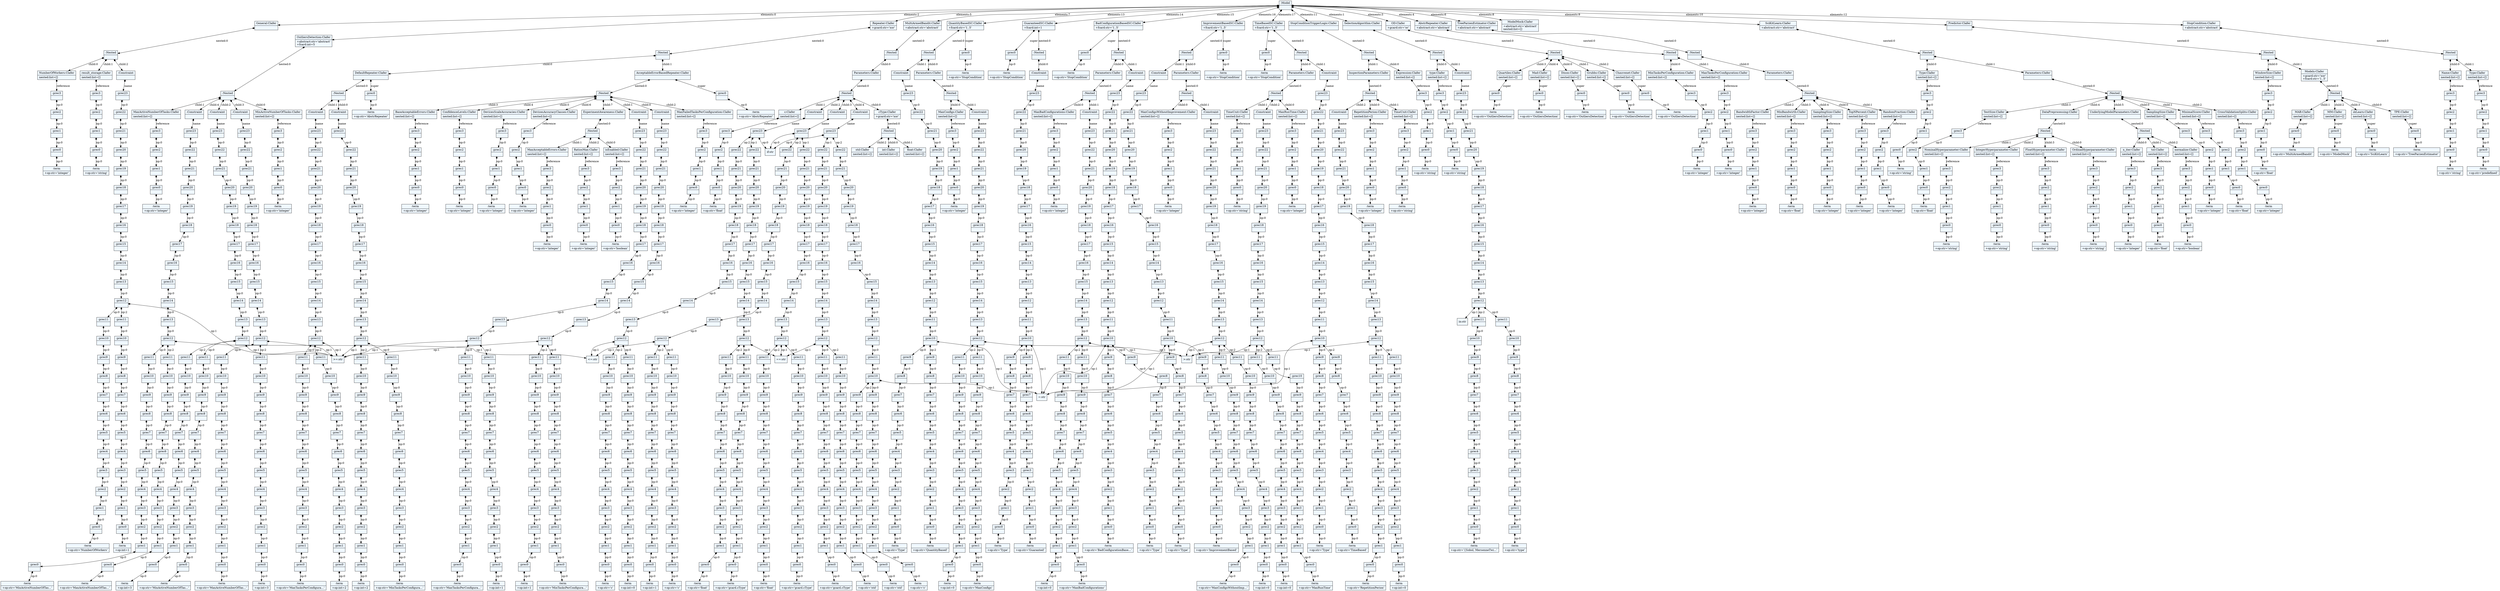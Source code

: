 
    digraph textX {
    fontname = "Bitstream Vera Sans"
    fontsize = 8
    node[
        shape=record,
        style=filled,
        fillcolor=aliceblue
    ]
    nodesep = 0.3
    edge[dir=black,arrowtail=empty]


140364318378128 -> 140364318394448 [label="elements:0" arrowtail=diamond dir=both]
140364318394448 -> 140364318393488 [label="nested:0" arrowtail=diamond dir=both]
140364318393488 -> 140364318356432 [label="child:0" arrowtail=diamond dir=both]
140364318356432 -> 140364318357392 [label="reference" arrowtail=diamond dir=both]
140364318357392 -> 140364318356624 [label="op:0" arrowtail=diamond dir=both]
140364318356624 -> 140364318358544 [label="op:0" arrowtail=diamond dir=both]
140364318358544 -> 140364318473680 [label="op:0" arrowtail=diamond dir=both]
140364318473680 -> 140364318470224 [label="op:0" arrowtail=diamond dir=both]
140364318470224[label="{:term|+op:str='integer'\l}"]
140364318473680[label="{:prec0|}"]
140364318358544[label="{:prec1|}"]
140364318356624[label="{:prec2|}"]
140364318357392[label="{:prec3|}"]
140364318356432[label="{NumberOfWorkers:Clafer|nested:list=[]\l}"]
140364318393488 -> 140364318358288 [label="child:1" arrowtail=diamond dir=both]
140364318358288 -> 140364318355536 [label="reference" arrowtail=diamond dir=both]
140364318355536 -> 140364318356368 [label="op:0" arrowtail=diamond dir=both]
140364318356368 -> 140364318473488 [label="op:0" arrowtail=diamond dir=both]
140364318473488 -> 140364318472400 [label="op:0" arrowtail=diamond dir=both]
140364318472400 -> 140364318471952 [label="op:0" arrowtail=diamond dir=both]
140364318471952[label="{:term|+op:str='string'\l}"]
140364318472400[label="{:prec0|}"]
140364318473488[label="{:prec1|}"]
140364318356368[label="{:prec2|}"]
140364318355536[label="{:prec3|}"]
140364318358288[label="{result_storage:Clafer|nested:list=[]\l}"]
140364318393488 -> 140364318234768 [label="child:2" arrowtail=diamond dir=both]
140364318234768 -> 140364318357584 [label="name" arrowtail=diamond dir=both]
140364318357584 -> 140364318123984 [label="op:0" arrowtail=diamond dir=both]
140364318123984 -> 140364318123920 [label="op:0" arrowtail=diamond dir=both]
140364318123920 -> 140364318122896 [label="op:0" arrowtail=diamond dir=both]
140364318122896 -> 140364318125840 [label="op:0" arrowtail=diamond dir=both]
140364318125840 -> 140364318144272 [label="op:0" arrowtail=diamond dir=both]
140364318144272 -> 140364318145744 [label="op:0" arrowtail=diamond dir=both]
140364318145744 -> 140364318145616 [label="op:0" arrowtail=diamond dir=both]
140364318145616 -> 140364317376656 [label="op:0" arrowtail=diamond dir=both]
140364317376656 -> 140364317376848 [label="op:0" arrowtail=diamond dir=both]
140364317376848 -> 140364317377040 [label="op:0" arrowtail=diamond dir=both]
140364317377040 -> 140364317377232 [label="op:0" arrowtail=diamond dir=both]
140364317377232 -> 140364317377424 [label="op:0" arrowtail=diamond dir=both]
140364317377424 -> 140364317377616 [label="op:0" arrowtail=diamond dir=both]
140364317377616 -> 140364317377808 [label="op:0" arrowtail=diamond dir=both]
140364317377808 -> 140364317378000 [label="op:0" arrowtail=diamond dir=both]
140364317378000 -> 140364317378192 [label="op:0" arrowtail=diamond dir=both]
140364317378192 -> 140364317378384 [label="op:0" arrowtail=diamond dir=both]
140364317378384 -> 140364317378576 [label="op:0" arrowtail=diamond dir=both]
140364317378576 -> 140364317378768 [label="op:0" arrowtail=diamond dir=both]
140364317378768 -> 140364317378960 [label="op:0" arrowtail=diamond dir=both]
140364317378960 -> 140364317379152 [label="op:0" arrowtail=diamond dir=both]
140364317379152 -> 140364317379344 [label="op:0" arrowtail=diamond dir=both]
140364317379344 -> 140364317379536 [label="op:0" arrowtail=diamond dir=both]
140364317379536 -> 140364317379728 [label="op:0" arrowtail=diamond dir=both]
140364317379728[label="{:term|+op:str='NumberOfWorkers'\l}"]
140364317379536[label="{:prec0|}"]
140364317379344[label="{:prec1|}"]
140364317379152[label="{:prec2|}"]
140364317378960[label="{:prec3|}"]
140364317378768[label="{:prec4|}"]
140364317378576[label="{:prec5|}"]
140364317378384[label="{:prec6|}"]
140364317378192[label="{:prec7|}"]
140364317378000[label="{:prec8|}"]
140364317377808[label="{:prec9|}"]
140364317377616[label="{:prec10|}"]
140364317377424[label="{:prec11|}"]
140364317377232 -> ">=:str" [label="op:1" arrowtail=diamond dir=both]
140364317377232 -> 140364317377552 [label="op:2" arrowtail=diamond dir=both]
140364317377552 -> 140364317377744 [label="op:0" arrowtail=diamond dir=both]
140364317377744 -> 140364317378064 [label="op:0" arrowtail=diamond dir=both]
140364317378064 -> 140364317378320 [label="op:0" arrowtail=diamond dir=both]
140364317378320 -> 140364317378640 [label="op:0" arrowtail=diamond dir=both]
140364317378640 -> 140364317378896 [label="op:0" arrowtail=diamond dir=both]
140364317378896 -> 140364317379216 [label="op:0" arrowtail=diamond dir=both]
140364317379216 -> 140364317379472 [label="op:0" arrowtail=diamond dir=both]
140364317379472 -> 140364317379792 [label="op:0" arrowtail=diamond dir=both]
140364317379792 -> 140364317379920 [label="op:0" arrowtail=diamond dir=both]
140364317379920 -> 140364317380176 [label="op:0" arrowtail=diamond dir=both]
140364317380176 -> 140364317380368 [label="op:0" arrowtail=diamond dir=both]
140364317380368 -> 140364317380560 [label="op:0" arrowtail=diamond dir=both]
140364317380560[label="{:term|+op:int=1\l}"]
140364317380368[label="{:prec0|}"]
140364317380176[label="{:prec1|}"]
140364317379920[label="{:prec2|}"]
140364317379792[label="{:prec3|}"]
140364317379472[label="{:prec4|}"]
140364317379216[label="{:prec5|}"]
140364317378896[label="{:prec6|}"]
140364317378640[label="{:prec7|}"]
140364317378320[label="{:prec8|}"]
140364317378064[label="{:prec9|}"]
140364317377744[label="{:prec10|}"]
140364317377552[label="{:prec11|}"]
140364317377232[label="{:prec12|}"]
140364317377040[label="{:prec13|}"]
140364317376848[label="{:prec14|}"]
140364317376656[label="{:prec15|}"]
140364318145616[label="{:prec16|}"]
140364318145744[label="{:prec17|}"]
140364318144272[label="{:prec18|}"]
140364318125840[label="{:prec19|}"]
140364318122896[label="{:prec20|}"]
140364318123920[label="{:prec21|}"]
140364318123984[label="{:prec22|}"]
140364318357584[label="{:prec23|}"]
140364318234768[label="{:Constraint|}"]
140364318393488[label="{:Nested|}"]
140364318394448[label="{General:Clafer|}"]
140364318378128 -> 140364318392912 [label="elements:1" arrowtail=diamond dir=both]
140364318392912 -> 140364318356560 [label="nested:0" arrowtail=diamond dir=both]
140364318356560 -> 140364318123088 [label="child:0" arrowtail=diamond dir=both]
140364318123088 -> 140364318123024 [label="reference" arrowtail=diamond dir=both]
140364318123024 -> 140364318124944 [label="op:0" arrowtail=diamond dir=both]
140364318124944 -> 140364318142672 [label="op:0" arrowtail=diamond dir=both]
140364318142672 -> 140364318144848 [label="op:0" arrowtail=diamond dir=both]
140364318144848 -> 140364317376720 [label="op:0" arrowtail=diamond dir=both]
140364317376720[label="{:term|+op:str='string'\l}"]
140364318144848[label="{:prec0|}"]
140364318142672[label="{:prec1|}"]
140364318124944[label="{:prec2|}"]
140364318123024[label="{:prec3|}"]
140364318123088[label="{type:Clafer|nested:list=[]\l}"]
140364318356560 -> 140364318144400 [label="child:1" arrowtail=diamond dir=both]
140364318144400 -> 140364318144912 [label="name" arrowtail=diamond dir=both]
140364318144912 -> 140364318123216 [label="op:0" arrowtail=diamond dir=both]
140364318123216 -> 140364317376592 [label="op:0" arrowtail=diamond dir=both]
140364317376592 -> 140364317376912 [label="op:0" arrowtail=diamond dir=both]
140364317376912 -> 140364317377168 [label="op:0" arrowtail=diamond dir=both]
140364317377168 -> 140364317377488 [label="op:0" arrowtail=diamond dir=both]
140364317377488 -> 140364317377936 [label="op:0" arrowtail=diamond dir=both]
140364317377936 -> 140364317378448 [label="op:0" arrowtail=diamond dir=both]
140364317378448 -> 140364317378832 [label="op:0" arrowtail=diamond dir=both]
140364317378832 -> 140364317379280 [label="op:0" arrowtail=diamond dir=both]
140364317379280 -> 140364317379664 [label="op:0" arrowtail=diamond dir=both]
140364317379664 -> 140364317380048 [label="op:0" arrowtail=diamond dir=both]
140364317380048 -> 140364317380304 [label="op:0" arrowtail=diamond dir=both]
140364317380304 -> 140364317388880 [label="op:0" arrowtail=diamond dir=both]
140364317388880 -> 140364317389072 [label="op:0" arrowtail=diamond dir=both]
140364317389072 -> 140364317389264 [label="op:0" arrowtail=diamond dir=both]
140364317389264 -> 140364317389456 [label="op:0" arrowtail=diamond dir=both]
140364317389456 -> 140364317389648 [label="op:0" arrowtail=diamond dir=both]
140364317389648 -> 140364317389840 [label="op:0" arrowtail=diamond dir=both]
140364317389840 -> 140364317390032 [label="op:0" arrowtail=diamond dir=both]
140364317390032 -> 140364317390224 [label="op:0" arrowtail=diamond dir=both]
140364317390224 -> 140364317390416 [label="op:0" arrowtail=diamond dir=both]
140364317390416 -> 140364317390608 [label="op:0" arrowtail=diamond dir=both]
140364317390608 -> 140364317390800 [label="op:0" arrowtail=diamond dir=both]
140364317390800 -> 140364317390992 [label="op:0" arrowtail=diamond dir=both]
140364317390992[label="{:term|+op:str='type'\l}"]
140364317390800[label="{:prec0|}"]
140364317390608[label="{:prec1|}"]
140364317390416[label="{:prec2|}"]
140364317390224[label="{:prec3|}"]
140364317390032[label="{:prec4|}"]
140364317389840[label="{:prec5|}"]
140364317389648[label="{:prec6|}"]
140364317389456[label="{:prec7|}"]
140364317389264[label="{:prec8|}"]
140364317389072[label="{:prec9|}"]
140364317388880[label="{:prec10|}"]
140364317380304[label="{:prec11|}"]
140364317380048 -> "in:str" [label="op:1" arrowtail=diamond dir=both]
140364317380048 -> 140364317380496 [label="op:2" arrowtail=diamond dir=both]
140364317380496 -> 140364317389008 [label="op:0" arrowtail=diamond dir=both]
140364317389008 -> 140364317389328 [label="op:0" arrowtail=diamond dir=both]
140364317389328 -> 140364317389584 [label="op:0" arrowtail=diamond dir=both]
140364317389584 -> 140364317389904 [label="op:0" arrowtail=diamond dir=both]
140364317389904 -> 140364317390160 [label="op:0" arrowtail=diamond dir=both]
140364317390160 -> 140364317390480 [label="op:0" arrowtail=diamond dir=both]
140364317390480 -> 140364317390736 [label="op:0" arrowtail=diamond dir=both]
140364317390736 -> 140364317391056 [label="op:0" arrowtail=diamond dir=both]
140364317391056 -> 140364317391184 [label="op:0" arrowtail=diamond dir=both]
140364317391184 -> 140364317391440 [label="op:0" arrowtail=diamond dir=both]
140364317391440 -> 140364317391632 [label="op:0" arrowtail=diamond dir=both]
140364317391632 -> 140364317391824 [label="op:0" arrowtail=diamond dir=both]
140364317391824[label="{:term|+op:str='\{Sobol, MersenneTwi...'\l}"]
140364317391632[label="{:prec0|}"]
140364317391440[label="{:prec1|}"]
140364317391184[label="{:prec2|}"]
140364317391056[label="{:prec3|}"]
140364317390736[label="{:prec4|}"]
140364317390480[label="{:prec5|}"]
140364317390160[label="{:prec6|}"]
140364317389904[label="{:prec7|}"]
140364317389584[label="{:prec8|}"]
140364317389328[label="{:prec9|}"]
140364317389008[label="{:prec10|}"]
140364317380496[label="{:prec11|}"]
140364317380048[label="{:prec12|}"]
140364317379664[label="{:prec13|}"]
140364317379280[label="{:prec14|}"]
140364317378832[label="{:prec15|}"]
140364317378448[label="{:prec16|}"]
140364317377936[label="{:prec17|}"]
140364317377488[label="{:prec18|}"]
140364317377168[label="{:prec19|}"]
140364317376912[label="{:prec20|}"]
140364317376592[label="{:prec21|}"]
140364318123216[label="{:prec22|}"]
140364318144912[label="{:prec23|}"]
140364318144400[label="{:Constraint|}"]
140364318356560[label="{:Nested|}"]
140364318392912[label="{SelectionAlgorithm:Clafer|}"]
140364318378128 -> 140364318393168 [label="elements:2" arrowtail=diamond dir=both]
140364318393168 -> 140364318357968 [label="nested:0" arrowtail=diamond dir=both]
140364318357968 -> 140364318124112 [label="child:0" arrowtail=diamond dir=both]
140364318124112 -> 140364318144976 [label="reference" arrowtail=diamond dir=both]
140364318144976 -> 140364317377104 [label="op:0" arrowtail=diamond dir=both]
140364317377104 -> 140364317377680 [label="op:0" arrowtail=diamond dir=both]
140364317377680 -> 140364317378256 [label="op:0" arrowtail=diamond dir=both]
140364317378256 -> 140364317379024 [label="op:0" arrowtail=diamond dir=both]
140364317379024[label="{:term|+op:str='integer'\l}"]
140364317378256[label="{:prec0|}"]
140364317377680[label="{:prec1|}"]
140364317377104[label="{:prec2|}"]
140364318144976[label="{:prec3|}"]
140364318124112[label="{MinActiveNumberOfTasks:Clafer|nested:list=[]\l}"]
140364318357968 -> 140364318143824 [label="child:1" arrowtail=diamond dir=both]
140364318143824 -> 140364317377360 [label="reference" arrowtail=diamond dir=both]
140364317377360 -> 140364317378128 [label="op:0" arrowtail=diamond dir=both]
140364317378128 -> 140364317379088 [label="op:0" arrowtail=diamond dir=both]
140364317379088 -> 140364317379408 [label="op:0" arrowtail=diamond dir=both]
140364317379408 -> 140364317379984 [label="op:0" arrowtail=diamond dir=both]
140364317379984[label="{:term|+op:str='integer'\l}"]
140364317379408[label="{:prec0|}"]
140364317379088[label="{:prec1|}"]
140364317378128[label="{:prec2|}"]
140364317377360[label="{:prec3|}"]
140364318143824[label="{MaxActiveNumberOfTasks:Clafer|nested:list=[]\l}"]
140364318357968 -> 140364318143696 [label="child:2" arrowtail=diamond dir=both]
140364318143696 -> 140364317377296 [label="name" arrowtail=diamond dir=both]
140364317377296 -> 140364317376784 [label="op:0" arrowtail=diamond dir=both]
140364317376784 -> 140364317376976 [label="op:0" arrowtail=diamond dir=both]
140364317376976 -> 140364317380432 [label="op:0" arrowtail=diamond dir=both]
140364317380432 -> 140364317389200 [label="op:0" arrowtail=diamond dir=both]
140364317389200 -> 140364317389712 [label="op:0" arrowtail=diamond dir=both]
140364317389712 -> 140364317390096 [label="op:0" arrowtail=diamond dir=both]
140364317390096 -> 140364317390544 [label="op:0" arrowtail=diamond dir=both]
140364317390544 -> 140364317390928 [label="op:0" arrowtail=diamond dir=both]
140364317390928 -> 140364317391312 [label="op:0" arrowtail=diamond dir=both]
140364317391312 -> 140364317391568 [label="op:0" arrowtail=diamond dir=both]
140364317391568 -> 140364317391888 [label="op:0" arrowtail=diamond dir=both]
140364317391888 -> 140364317392016 [label="op:0" arrowtail=diamond dir=both]
140364317392016 -> 140364317392272 [label="op:0" arrowtail=diamond dir=both]
140364317392272 -> 140364317392464 [label="op:0" arrowtail=diamond dir=both]
140364317392464 -> 140364317392656 [label="op:0" arrowtail=diamond dir=both]
140364317392656 -> 140364317392848 [label="op:0" arrowtail=diamond dir=both]
140364317392848 -> 140364317397200 [label="op:0" arrowtail=diamond dir=both]
140364317397200 -> 140364317397392 [label="op:0" arrowtail=diamond dir=both]
140364317397392 -> 140364317397584 [label="op:0" arrowtail=diamond dir=both]
140364317397584 -> 140364317397776 [label="op:0" arrowtail=diamond dir=both]
140364317397776 -> 140364317397968 [label="op:0" arrowtail=diamond dir=both]
140364317397968 -> 140364317398160 [label="op:0" arrowtail=diamond dir=both]
140364317398160 -> 140364317398352 [label="op:0" arrowtail=diamond dir=both]
140364317398352 -> 140364317398544 [label="op:0" arrowtail=diamond dir=both]
140364317398544[label="{:term|+op:str='MinActiveNumberOfTas...'\l}"]
140364317398352[label="{:prec0|}"]
140364317398160[label="{:prec1|}"]
140364317397968[label="{:prec2|}"]
140364317397776[label="{:prec3|}"]
140364317397584[label="{:prec4|}"]
140364317397392[label="{:prec5|}"]
140364317397200[label="{:prec6|}"]
140364317392848[label="{:prec7|}"]
140364317392656[label="{:prec8|}"]
140364317392464[label="{:prec9|}"]
140364317392272[label="{:prec10|}"]
140364317392016[label="{:prec11|}"]
140364317391888 -> ">=:str" [label="op:1" arrowtail=diamond dir=both]
140364317391888 -> 140364317392208 [label="op:2" arrowtail=diamond dir=both]
140364317392208 -> 140364317392400 [label="op:0" arrowtail=diamond dir=both]
140364317392400 -> 140364317392720 [label="op:0" arrowtail=diamond dir=both]
140364317392720 -> 140364317397136 [label="op:0" arrowtail=diamond dir=both]
140364317397136 -> 140364317397456 [label="op:0" arrowtail=diamond dir=both]
140364317397456 -> 140364317397712 [label="op:0" arrowtail=diamond dir=both]
140364317397712 -> 140364317398032 [label="op:0" arrowtail=diamond dir=both]
140364317398032 -> 140364317398288 [label="op:0" arrowtail=diamond dir=both]
140364317398288 -> 140364317398608 [label="op:0" arrowtail=diamond dir=both]
140364317398608 -> 140364317398736 [label="op:0" arrowtail=diamond dir=both]
140364317398736 -> 140364317398992 [label="op:0" arrowtail=diamond dir=both]
140364317398992 -> 140364317399184 [label="op:0" arrowtail=diamond dir=both]
140364317399184 -> 140364317399376 [label="op:0" arrowtail=diamond dir=both]
140364317399376[label="{:term|+op:int=3\l}"]
140364317399184[label="{:prec0|}"]
140364317398992[label="{:prec1|}"]
140364317398736[label="{:prec2|}"]
140364317398608[label="{:prec3|}"]
140364317398288[label="{:prec4|}"]
140364317398032[label="{:prec5|}"]
140364317397712[label="{:prec6|}"]
140364317397456[label="{:prec7|}"]
140364317397136[label="{:prec8|}"]
140364317392720[label="{:prec9|}"]
140364317392400[label="{:prec10|}"]
140364317392208[label="{:prec11|}"]
140364317391888[label="{:prec12|}"]
140364317391568[label="{:prec13|}"]
140364317391312[label="{:prec14|}"]
140364317390928[label="{:prec15|}"]
140364317390544[label="{:prec16|}"]
140364317390096[label="{:prec17|}"]
140364317389712[label="{:prec18|}"]
140364317389200[label="{:prec19|}"]
140364317380432[label="{:prec20|}"]
140364317376976[label="{:prec21|}"]
140364317376784[label="{:prec22|}"]
140364317377296[label="{:prec23|}"]
140364318143696[label="{:Constraint|}"]
140364318357968 -> 140364317379856 [label="child:3" arrowtail=diamond dir=both]
140364317379856 -> 140364317377872 [label="name" arrowtail=diamond dir=both]
140364317377872 -> 140364317380112 [label="op:0" arrowtail=diamond dir=both]
140364317380112 -> 140364317389136 [label="op:0" arrowtail=diamond dir=both]
140364317389136 -> 140364317389776 [label="op:0" arrowtail=diamond dir=both]
140364317389776 -> 140364317390352 [label="op:0" arrowtail=diamond dir=both]
140364317390352 -> 140364317391120 [label="op:0" arrowtail=diamond dir=both]
140364317391120 -> 140364317391504 [label="op:0" arrowtail=diamond dir=both]
140364317391504 -> 140364317391952 [label="op:0" arrowtail=diamond dir=both]
140364317391952 -> 140364317392336 [label="op:0" arrowtail=diamond dir=both]
140364317392336 -> 140364317392784 [label="op:0" arrowtail=diamond dir=both]
140364317392784 -> 140364317397328 [label="op:0" arrowtail=diamond dir=both]
140364317397328 -> 140364317397840 [label="op:0" arrowtail=diamond dir=both]
140364317397840 -> 140364317398224 [label="op:0" arrowtail=diamond dir=both]
140364317398224 -> 140364317398672 [label="op:0" arrowtail=diamond dir=both]
140364317398672 -> 140364317398928 [label="op:0" arrowtail=diamond dir=both]
140364317398928 -> 140364317399248 [label="op:0" arrowtail=diamond dir=both]
140364317399248 -> 140364317399504 [label="op:0" arrowtail=diamond dir=both]
140364317399504 -> 140364317399696 [label="op:0" arrowtail=diamond dir=both]
140364317399696 -> 140364317399888 [label="op:0" arrowtail=diamond dir=both]
140364317399888 -> 140364317400080 [label="op:0" arrowtail=diamond dir=both]
140364317400080 -> 140364317400272 [label="op:0" arrowtail=diamond dir=both]
140364317400272 -> 140364317400464 [label="op:0" arrowtail=diamond dir=both]
140364317400464 -> 140364317400656 [label="op:0" arrowtail=diamond dir=both]
140364317400656 -> 140364317400848 [label="op:0" arrowtail=diamond dir=both]
140364317400848 -> 140364317401040 [label="op:0" arrowtail=diamond dir=both]
140364317401040[label="{:term|+op:str='MaxActiveNumberOfTas...'\l}"]
140364317400848[label="{:prec0|}"]
140364317400656[label="{:prec1|}"]
140364317400464[label="{:prec2|}"]
140364317400272[label="{:prec3|}"]
140364317400080[label="{:prec4|}"]
140364317399888[label="{:prec5|}"]
140364317399696[label="{:prec6|}"]
140364317399504[label="{:prec7|}"]
140364317399248[label="{:prec8|}"]
140364317398928[label="{:prec9|}"]
140364317398672[label="{:prec10|}"]
140364317398224[label="{:prec11|}"]
140364317397840 -> ">=:str" [label="op:1" arrowtail=diamond dir=both]
140364317397840 -> 140364317398480 [label="op:2" arrowtail=diamond dir=both]
140364317398480 -> 140364317398864 [label="op:0" arrowtail=diamond dir=both]
140364317398864 -> 140364317399312 [label="op:0" arrowtail=diamond dir=both]
140364317399312 -> 140364317399568 [label="op:0" arrowtail=diamond dir=both]
140364317399568 -> 140364317399952 [label="op:0" arrowtail=diamond dir=both]
140364317399952 -> 140364317400208 [label="op:0" arrowtail=diamond dir=both]
140364317400208 -> 140364317400528 [label="op:0" arrowtail=diamond dir=both]
140364317400528 -> 140364317400784 [label="op:0" arrowtail=diamond dir=both]
140364317400784 -> 140364317417552 [label="op:0" arrowtail=diamond dir=both]
140364317417552 -> 140364317417744 [label="op:0" arrowtail=diamond dir=both]
140364317417744 -> 140364317417936 [label="op:0" arrowtail=diamond dir=both]
140364317417936 -> 140364317418128 [label="op:0" arrowtail=diamond dir=both]
140364317418128 -> 140364317418320 [label="op:0" arrowtail=diamond dir=both]
140364317418320[label="{:term|+op:int=3\l}"]
140364317418128[label="{:prec0|}"]
140364317417936[label="{:prec1|}"]
140364317417744[label="{:prec2|}"]
140364317417552[label="{:prec3|}"]
140364317400784[label="{:prec4|}"]
140364317400528[label="{:prec5|}"]
140364317400208[label="{:prec6|}"]
140364317399952[label="{:prec7|}"]
140364317399568[label="{:prec8|}"]
140364317399312[label="{:prec9|}"]
140364317398864[label="{:prec10|}"]
140364317398480[label="{:prec11|}"]
140364317397840[label="{:prec12|}"]
140364317397328[label="{:prec13|}"]
140364317392784[label="{:prec14|}"]
140364317392336[label="{:prec15|}"]
140364317391952[label="{:prec16|}"]
140364317391504[label="{:prec17|}"]
140364317391120[label="{:prec18|}"]
140364317390352[label="{:prec19|}"]
140364317389776[label="{:prec20|}"]
140364317389136[label="{:prec21|}"]
140364317380112[label="{:prec22|}"]
140364317377872[label="{:prec23|}"]
140364317379856[label="{:Constraint|}"]
140364318357968 -> 140364317378704 [label="child:4" arrowtail=diamond dir=both]
140364317378704 -> 140364317379600 [label="name" arrowtail=diamond dir=both]
140364317379600 -> 140364317389392 [label="op:0" arrowtail=diamond dir=both]
140364317389392 -> 140364317390288 [label="op:0" arrowtail=diamond dir=both]
140364317390288 -> 140364317391248 [label="op:0" arrowtail=diamond dir=both]
140364317391248 -> 140364317391760 [label="op:0" arrowtail=diamond dir=both]
140364317391760 -> 140364317392528 [label="op:0" arrowtail=diamond dir=both]
140364317392528 -> 140364317397264 [label="op:0" arrowtail=diamond dir=both]
140364317397264 -> 140364317397904 [label="op:0" arrowtail=diamond dir=both]
140364317397904 -> 140364317398800 [label="op:0" arrowtail=diamond dir=both]
140364317398800 -> 140364317399440 [label="op:0" arrowtail=diamond dir=both]
140364317399440 -> 140364317399824 [label="op:0" arrowtail=diamond dir=both]
140364317399824 -> 140364317400336 [label="op:0" arrowtail=diamond dir=both]
140364317400336 -> 140364317400720 [label="op:0" arrowtail=diamond dir=both]
140364317400720 -> 140364317417616 [label="op:0" arrowtail=diamond dir=both]
140364317417616 -> 140364317417872 [label="op:0" arrowtail=diamond dir=both]
140364317417872 -> 140364317418192 [label="op:0" arrowtail=diamond dir=both]
140364317418192 -> 140364317418448 [label="op:0" arrowtail=diamond dir=both]
140364317418448 -> 140364317418640 [label="op:0" arrowtail=diamond dir=both]
140364317418640 -> 140364317418832 [label="op:0" arrowtail=diamond dir=both]
140364317418832 -> 140364317419024 [label="op:0" arrowtail=diamond dir=both]
140364317419024 -> 140364317419216 [label="op:0" arrowtail=diamond dir=both]
140364317419216 -> 140364317419408 [label="op:0" arrowtail=diamond dir=both]
140364317419408 -> 140364317419600 [label="op:0" arrowtail=diamond dir=both]
140364317419600 -> 140364317419792 [label="op:0" arrowtail=diamond dir=both]
140364317419792 -> 140364317419984 [label="op:0" arrowtail=diamond dir=both]
140364317419984[label="{:term|+op:str='MinActiveNumberOfTas...'\l}"]
140364317419792[label="{:prec0|}"]
140364317419600[label="{:prec1|}"]
140364317419408[label="{:prec2|}"]
140364317419216[label="{:prec3|}"]
140364317419024[label="{:prec4|}"]
140364317418832[label="{:prec5|}"]
140364317418640[label="{:prec6|}"]
140364317418448[label="{:prec7|}"]
140364317418192[label="{:prec8|}"]
140364317417872[label="{:prec9|}"]
140364317417616[label="{:prec10|}"]
140364317400720[label="{:prec11|}"]
140364317400336 -> "<=:str" [label="op:1" arrowtail=diamond dir=both]
140364317400336 -> 140364317400976 [label="op:2" arrowtail=diamond dir=both]
140364317400976 -> 140364317417808 [label="op:0" arrowtail=diamond dir=both]
140364317417808 -> 140364317418256 [label="op:0" arrowtail=diamond dir=both]
140364317418256 -> 140364317418512 [label="op:0" arrowtail=diamond dir=both]
140364317418512 -> 140364317418896 [label="op:0" arrowtail=diamond dir=both]
140364317418896 -> 140364317419152 [label="op:0" arrowtail=diamond dir=both]
140364317419152 -> 140364317419472 [label="op:0" arrowtail=diamond dir=both]
140364317419472 -> 140364317419728 [label="op:0" arrowtail=diamond dir=both]
140364317419728 -> 140364317420048 [label="op:0" arrowtail=diamond dir=both]
140364317420048 -> 140364317420176 [label="op:0" arrowtail=diamond dir=both]
140364317420176 -> 140364317420432 [label="op:0" arrowtail=diamond dir=both]
140364317420432 -> 140364317420624 [label="op:0" arrowtail=diamond dir=both]
140364317420624 -> 140364317420816 [label="op:0" arrowtail=diamond dir=both]
140364317420816[label="{:term|+op:str='MaxActiveNumberOfTas...'\l}"]
140364317420624[label="{:prec0|}"]
140364317420432[label="{:prec1|}"]
140364317420176[label="{:prec2|}"]
140364317420048[label="{:prec3|}"]
140364317419728[label="{:prec4|}"]
140364317419472[label="{:prec5|}"]
140364317419152[label="{:prec6|}"]
140364317418896[label="{:prec7|}"]
140364317418512[label="{:prec8|}"]
140364317418256[label="{:prec9|}"]
140364317417808[label="{:prec10|}"]
140364317400976[label="{:prec11|}"]
140364317400336[label="{:prec12|}"]
140364317399824[label="{:prec13|}"]
140364317399440[label="{:prec14|}"]
140364317398800[label="{:prec15|}"]
140364317397904[label="{:prec16|}"]
140364317397264[label="{:prec17|}"]
140364317392528[label="{:prec18|}"]
140364317391760[label="{:prec19|}"]
140364317391248[label="{:prec20|}"]
140364317390288[label="{:prec21|}"]
140364317389392[label="{:prec22|}"]
140364317379600[label="{:prec23|}"]
140364317378704[label="{:Constraint|}"]
140364318357968[label="{:Nested|}"]
140364318393168[label="{OutliersDetection:Clafer|+abstract:str='abstract'\l+fcard:int=5\l}"]
140364318378128 -> 140364318395472 [label="elements:3" arrowtail=diamond dir=both]
140364318395472 -> 140364318124240 [label="nested:0" arrowtail=diamond dir=both]
140364318124240 -> 140364317388944 [label="child:0" arrowtail=diamond dir=both]
140364317388944 -> 140364317390864 [label="super" arrowtail=diamond dir=both]
140364317390864 -> 140364317392080 [label="op:0" arrowtail=diamond dir=both]
140364317392080[label="{:term|+op:str='OutliersDetection'\l}"]
140364317390864[label="{:prec0|}"]
140364317388944[label="{Dixon:Clafer|nested:list=[]\l}"]
140364318124240 -> 140364317391376 [label="child:1" arrowtail=diamond dir=both]
140364317391376 -> 140364317391696 [label="super" arrowtail=diamond dir=both]
140364317391696 -> 140364317392592 [label="op:0" arrowtail=diamond dir=both]
140364317392592[label="{:term|+op:str='OutliersDetection'\l}"]
140364317391696[label="{:prec0|}"]
140364317391376[label="{Grubbs:Clafer|nested:list=[]\l}"]
140364318124240 -> 140364317389520 [label="child:2" arrowtail=diamond dir=both]
140364317389520 -> 140364317392144 [label="super" arrowtail=diamond dir=both]
140364317392144 -> 140364317398096 [label="op:0" arrowtail=diamond dir=both]
140364317398096[label="{:term|+op:str='OutliersDetection'\l}"]
140364317392144[label="{:prec0|}"]
140364317389520[label="{Chauvenet:Clafer|nested:list=[]\l}"]
140364318124240 -> 140364317390672 [label="child:3" arrowtail=diamond dir=both]
140364317390672 -> 140364317397648 [label="super" arrowtail=diamond dir=both]
140364317397648 -> 140364317399120 [label="op:0" arrowtail=diamond dir=both]
140364317399120[label="{:term|+op:str='OutliersDetection'\l}"]
140364317397648[label="{:prec0|}"]
140364317390672[label="{Quartiles:Clafer|nested:list=[]\l}"]
140364318124240 -> 140364317397520 [label="child:4" arrowtail=diamond dir=both]
140364317397520 -> 140364317399056 [label="super" arrowtail=diamond dir=both]
140364317399056 -> 140364317400016 [label="op:0" arrowtail=diamond dir=both]
140364317400016[label="{:term|+op:str='OutliersDetection'\l}"]
140364317399056[label="{:prec0|}"]
140364317397520[label="{Mad:Clafer|nested:list=[]\l}"]
140364318124240[label="{:Nested|}"]
140364318395472[label="{OD:Clafer|+gcard:str='or'\l}"]
140364318378128 -> 140364318394960 [label="elements:4" arrowtail=diamond dir=both]
140364318394960 -> 140364317389968 [label="nested:0" arrowtail=diamond dir=both]
140364317389968 -> 140364317399760 [label="child:0" arrowtail=diamond dir=both]
140364317399760 -> 140364317400400 [label="reference" arrowtail=diamond dir=both]
140364317400400 -> 140364317418000 [label="op:0" arrowtail=diamond dir=both]
140364317418000 -> 140364317418576 [label="op:0" arrowtail=diamond dir=both]
140364317418576 -> 140364317418960 [label="op:0" arrowtail=diamond dir=both]
140364317418960 -> 140364317419344 [label="op:0" arrowtail=diamond dir=both]
140364317419344[label="{:term|+op:str='integer'\l}"]
140364317418960[label="{:prec0|}"]
140364317418576[label="{:prec1|}"]
140364317418000[label="{:prec2|}"]
140364317400400[label="{:prec3|}"]
140364317399760[label="{MinTasksPerConfiguration:Clafer|nested:list=[]\l}"]
140364317389968 -> 140364317400144 [label="child:1" arrowtail=diamond dir=both]
140364317400144 -> 140364317418064 [label="reference" arrowtail=diamond dir=both]
140364317418064 -> 140364317418704 [label="op:0" arrowtail=diamond dir=both]
140364317418704 -> 140364317419280 [label="op:0" arrowtail=diamond dir=both]
140364317419280 -> 140364317419664 [label="op:0" arrowtail=diamond dir=both]
140364317419664 -> 140364317420112 [label="op:0" arrowtail=diamond dir=both]
140364317420112[label="{:term|+op:str='integer'\l}"]
140364317419664[label="{:prec0|}"]
140364317419280[label="{:prec1|}"]
140364317418704[label="{:prec2|}"]
140364317418064[label="{:prec3|}"]
140364317400144[label="{MaxTasksPerConfiguration:Clafer|nested:list=[]\l}"]
140364317389968[label="{:Nested|}"]
140364318394960[label="{AbstrRepeater:Clafer|+abstract:str='abstract'\l}"]
140364318378128 -> 140364318356304 [label="elements:5" arrowtail=diamond dir=both]
140364318356304 -> 140364317398416 [label="nested:0" arrowtail=diamond dir=both]
140364317398416 -> 140364317418384 [label="child:0" arrowtail=diamond dir=both]
140364317418384 -> 140364317419536 [label="super" arrowtail=diamond dir=both]
140364317419536 -> 140364317420240 [label="op:0" arrowtail=diamond dir=both]
140364317420240[label="{:term|+op:str='AbstrRepeater'\l}"]
140364317419536[label="{:prec0|}"]
140364317418384 -> 140364317420304 [label="nested:0" arrowtail=diamond dir=both]
140364317420304 -> 140364317420688 [label="child:0" arrowtail=diamond dir=both]
140364317420688 -> 140364317420880 [label="name" arrowtail=diamond dir=both]
140364317420880 -> 140364317421008 [label="op:0" arrowtail=diamond dir=both]
140364317421008 -> 140364317421264 [label="op:0" arrowtail=diamond dir=both]
140364317421264 -> 140364317421392 [label="op:0" arrowtail=diamond dir=both]
140364317421392 -> 140364317454416 [label="op:0" arrowtail=diamond dir=both]
140364317454416 -> 140364317454608 [label="op:0" arrowtail=diamond dir=both]
140364317454608 -> 140364317454800 [label="op:0" arrowtail=diamond dir=both]
140364317454800 -> 140364317454992 [label="op:0" arrowtail=diamond dir=both]
140364317454992 -> 140364317455184 [label="op:0" arrowtail=diamond dir=both]
140364317455184 -> 140364317455376 [label="op:0" arrowtail=diamond dir=both]
140364317455376 -> 140364317455568 [label="op:0" arrowtail=diamond dir=both]
140364317455568 -> 140364317455760 [label="op:0" arrowtail=diamond dir=both]
140364317455760 -> 140364317455952 [label="op:0" arrowtail=diamond dir=both]
140364317455952 -> 140364317456144 [label="op:0" arrowtail=diamond dir=both]
140364317456144 -> 140364317456336 [label="op:0" arrowtail=diamond dir=both]
140364317456336 -> 140364317456528 [label="op:0" arrowtail=diamond dir=both]
140364317456528 -> 140364317456720 [label="op:0" arrowtail=diamond dir=both]
140364317456720 -> 140364317456912 [label="op:0" arrowtail=diamond dir=both]
140364317456912 -> 140364317457104 [label="op:0" arrowtail=diamond dir=both]
140364317457104 -> 140364317457296 [label="op:0" arrowtail=diamond dir=both]
140364317457296 -> 140364317457488 [label="op:0" arrowtail=diamond dir=both]
140364317457488 -> 140364317457680 [label="op:0" arrowtail=diamond dir=both]
140364317457680 -> 140364317457872 [label="op:0" arrowtail=diamond dir=both]
140364317457872 -> 140364317458064 [label="op:0" arrowtail=diamond dir=both]
140364317458064 -> 140364317458256 [label="op:0" arrowtail=diamond dir=both]
140364317458256[label="{:term|+op:str='MinTasksPerConfigura...'\l}"]
140364317458064[label="{:prec0|}"]
140364317457872[label="{:prec1|}"]
140364317457680[label="{:prec2|}"]
140364317457488[label="{:prec3|}"]
140364317457296[label="{:prec4|}"]
140364317457104[label="{:prec5|}"]
140364317456912[label="{:prec6|}"]
140364317456720[label="{:prec7|}"]
140364317456528[label="{:prec8|}"]
140364317456336[label="{:prec9|}"]
140364317456144[label="{:prec10|}"]
140364317455952[label="{:prec11|}"]
140364317455760 -> ">=:str" [label="op:1" arrowtail=diamond dir=both]
140364317455760 -> 140364317456080 [label="op:2" arrowtail=diamond dir=both]
140364317456080 -> 140364317456272 [label="op:0" arrowtail=diamond dir=both]
140364317456272 -> 140364317456592 [label="op:0" arrowtail=diamond dir=both]
140364317456592 -> 140364317456848 [label="op:0" arrowtail=diamond dir=both]
140364317456848 -> 140364317457168 [label="op:0" arrowtail=diamond dir=both]
140364317457168 -> 140364317457424 [label="op:0" arrowtail=diamond dir=both]
140364317457424 -> 140364317457744 [label="op:0" arrowtail=diamond dir=both]
140364317457744 -> 140364317458000 [label="op:0" arrowtail=diamond dir=both]
140364317458000 -> 140364317458320 [label="op:0" arrowtail=diamond dir=both]
140364317458320 -> 140364317470864 [label="op:0" arrowtail=diamond dir=both]
140364317470864 -> 140364317471056 [label="op:0" arrowtail=diamond dir=both]
140364317471056 -> 140364317471248 [label="op:0" arrowtail=diamond dir=both]
140364317471248 -> 140364317471440 [label="op:0" arrowtail=diamond dir=both]
140364317471440[label="{:term|+op:int=2\l}"]
140364317471248[label="{:prec0|}"]
140364317471056[label="{:prec1|}"]
140364317470864[label="{:prec2|}"]
140364317458320[label="{:prec3|}"]
140364317458000[label="{:prec4|}"]
140364317457744[label="{:prec5|}"]
140364317457424[label="{:prec6|}"]
140364317457168[label="{:prec7|}"]
140364317456848[label="{:prec8|}"]
140364317456592[label="{:prec9|}"]
140364317456272[label="{:prec10|}"]
140364317456080[label="{:prec11|}"]
140364317455760[label="{:prec12|}"]
140364317455568[label="{:prec13|}"]
140364317455376[label="{:prec14|}"]
140364317455184[label="{:prec15|}"]
140364317454992[label="{:prec16|}"]
140364317454800[label="{:prec17|}"]
140364317454608[label="{:prec18|}"]
140364317454416[label="{:prec19|}"]
140364317421392[label="{:prec20|}"]
140364317421264[label="{:prec21|}"]
140364317421008[label="{:prec22|}"]
140364317420880[label="{:prec23|}"]
140364317420688[label="{:Constraint|}"]
140364317420304 -> 140364317420944 [label="child:1" arrowtail=diamond dir=both]
140364317420944 -> 140364317421136 [label="name" arrowtail=diamond dir=both]
140364317421136 -> 140364317419856 [label="op:0" arrowtail=diamond dir=both]
140364317419856 -> 140364317454480 [label="op:0" arrowtail=diamond dir=both]
140364317454480 -> 140364317454672 [label="op:0" arrowtail=diamond dir=both]
140364317454672 -> 140364317454928 [label="op:0" arrowtail=diamond dir=both]
140364317454928 -> 140364317455248 [label="op:0" arrowtail=diamond dir=both]
140364317455248 -> 140364317455504 [label="op:0" arrowtail=diamond dir=both]
140364317455504 -> 140364317455824 [label="op:0" arrowtail=diamond dir=both]
140364317455824 -> 140364317456208 [label="op:0" arrowtail=diamond dir=both]
140364317456208 -> 140364317456656 [label="op:0" arrowtail=diamond dir=both]
140364317456656 -> 140364317457040 [label="op:0" arrowtail=diamond dir=both]
140364317457040 -> 140364317457552 [label="op:0" arrowtail=diamond dir=both]
140364317457552 -> 140364317457936 [label="op:0" arrowtail=diamond dir=both]
140364317457936 -> 140364317458384 [label="op:0" arrowtail=diamond dir=both]
140364317458384 -> 140364317470992 [label="op:0" arrowtail=diamond dir=both]
140364317470992 -> 140364317471312 [label="op:0" arrowtail=diamond dir=both]
140364317471312 -> 140364317471568 [label="op:0" arrowtail=diamond dir=both]
140364317471568 -> 140364317471760 [label="op:0" arrowtail=diamond dir=both]
140364317471760 -> 140364317471952 [label="op:0" arrowtail=diamond dir=both]
140364317471952 -> 140364317472144 [label="op:0" arrowtail=diamond dir=both]
140364317472144 -> 140364317472336 [label="op:0" arrowtail=diamond dir=both]
140364317472336 -> 140364317472528 [label="op:0" arrowtail=diamond dir=both]
140364317472528 -> 140364317472720 [label="op:0" arrowtail=diamond dir=both]
140364317472720 -> 140364317472912 [label="op:0" arrowtail=diamond dir=both]
140364317472912 -> 140364317473104 [label="op:0" arrowtail=diamond dir=both]
140364317473104[label="{:term|+op:str='MaxTasksPerConfigura...'\l}"]
140364317472912[label="{:prec0|}"]
140364317472720[label="{:prec1|}"]
140364317472528[label="{:prec2|}"]
140364317472336[label="{:prec3|}"]
140364317472144[label="{:prec4|}"]
140364317471952[label="{:prec5|}"]
140364317471760[label="{:prec6|}"]
140364317471568[label="{:prec7|}"]
140364317471312[label="{:prec8|}"]
140364317470992[label="{:prec9|}"]
140364317458384[label="{:prec10|}"]
140364317457936[label="{:prec11|}"]
140364317457552 -> ">=:str" [label="op:1" arrowtail=diamond dir=both]
140364317457552 -> 140364317458192 [label="op:2" arrowtail=diamond dir=both]
140364317458192 -> 140364317470928 [label="op:0" arrowtail=diamond dir=both]
140364317470928 -> 140364317471376 [label="op:0" arrowtail=diamond dir=both]
140364317471376 -> 140364317471632 [label="op:0" arrowtail=diamond dir=both]
140364317471632 -> 140364317472016 [label="op:0" arrowtail=diamond dir=both]
140364317472016 -> 140364317472272 [label="op:0" arrowtail=diamond dir=both]
140364317472272 -> 140364317472592 [label="op:0" arrowtail=diamond dir=both]
140364317472592 -> 140364317472848 [label="op:0" arrowtail=diamond dir=both]
140364317472848 -> 140364317473168 [label="op:0" arrowtail=diamond dir=both]
140364317473168 -> 140364317473296 [label="op:0" arrowtail=diamond dir=both]
140364317473296 -> 140364317473552 [label="op:0" arrowtail=diamond dir=both]
140364317473552 -> 140364317473744 [label="op:0" arrowtail=diamond dir=both]
140364317473744 -> 140364317473936 [label="op:0" arrowtail=diamond dir=both]
140364317473936[label="{:term|+op:int=2\l}"]
140364317473744[label="{:prec0|}"]
140364317473552[label="{:prec1|}"]
140364317473296[label="{:prec2|}"]
140364317473168[label="{:prec3|}"]
140364317472848[label="{:prec4|}"]
140364317472592[label="{:prec5|}"]
140364317472272[label="{:prec6|}"]
140364317472016[label="{:prec7|}"]
140364317471632[label="{:prec8|}"]
140364317471376[label="{:prec9|}"]
140364317470928[label="{:prec10|}"]
140364317458192[label="{:prec11|}"]
140364317457552[label="{:prec12|}"]
140364317457040[label="{:prec13|}"]
140364317456656[label="{:prec14|}"]
140364317456208[label="{:prec15|}"]
140364317455824[label="{:prec16|}"]
140364317455504[label="{:prec17|}"]
140364317455248[label="{:prec18|}"]
140364317454928[label="{:prec19|}"]
140364317454672[label="{:prec20|}"]
140364317454480[label="{:prec21|}"]
140364317419856[label="{:prec22|}"]
140364317421136[label="{:prec23|}"]
140364317420944[label="{:Constraint|}"]
140364317420304[label="{:Nested|}"]
140364317418384[label="{DefaultRepeater:Clafer|}"]
140364317398416 -> 140364317421072 [label="child:1" arrowtail=diamond dir=both]
140364317421072 -> 140364317419088 [label="super" arrowtail=diamond dir=both]
140364317419088 -> 140364317420368 [label="op:0" arrowtail=diamond dir=both]
140364317420368[label="{:term|+op:str='AbstrRepeater'\l}"]
140364317419088[label="{:prec0|}"]
140364317421072 -> 140364317420560 [label="nested:0" arrowtail=diamond dir=both]
140364317420560 -> 140364317421520 [label="child:0" arrowtail=diamond dir=both]
140364317421520 -> 140364317454544 [label="name" arrowtail=diamond dir=both]
140364317454544 -> 140364317455056 [label="op:0" arrowtail=diamond dir=both]
140364317455056 -> 140364317455440 [label="op:0" arrowtail=diamond dir=both]
140364317455440 -> 140364317455888 [label="op:0" arrowtail=diamond dir=both]
140364317455888 -> 140364317456464 [label="op:0" arrowtail=diamond dir=both]
140364317456464 -> 140364317457232 [label="op:0" arrowtail=diamond dir=both]
140364317457232 -> 140364317457808 [label="op:0" arrowtail=diamond dir=both]
140364317457808 -> 140364317471120 [label="op:0" arrowtail=diamond dir=both]
140364317471120 -> 140364317471696 [label="op:0" arrowtail=diamond dir=both]
140364317471696 -> 140364317472080 [label="op:0" arrowtail=diamond dir=both]
140364317472080 -> 140364317472464 [label="op:0" arrowtail=diamond dir=both]
140364317472464 -> 140364317472976 [label="op:0" arrowtail=diamond dir=both]
140364317472976 -> 140364317473360 [label="op:0" arrowtail=diamond dir=both]
140364317473360 -> 140364317473616 [label="op:0" arrowtail=diamond dir=both]
140364317473616 -> 140364317473872 [label="op:0" arrowtail=diamond dir=both]
140364317473872 -> 140364317474192 [label="op:0" arrowtail=diamond dir=both]
140364317474192 -> 140364317474320 [label="op:0" arrowtail=diamond dir=both]
140364317474320 -> 140364317474512 [label="op:0" arrowtail=diamond dir=both]
140364317474512 -> 140364317474704 [label="op:0" arrowtail=diamond dir=both]
140364317474704 -> 140364317499536 [label="op:0" arrowtail=diamond dir=both]
140364317499536 -> 140364317499728 [label="op:0" arrowtail=diamond dir=both]
140364317499728 -> 140364317499920 [label="op:0" arrowtail=diamond dir=both]
140364317499920 -> 140364317500112 [label="op:0" arrowtail=diamond dir=both]
140364317500112 -> 140364317500304 [label="op:0" arrowtail=diamond dir=both]
140364317500304 -> 140364317500496 [label="op:0" arrowtail=diamond dir=both]
140364317500496[label="{:term|+op:str='MinTasksPerConfigura...'\l}"]
140364317500304[label="{:prec0|}"]
140364317500112[label="{:prec1|}"]
140364317499920[label="{:prec2|}"]
140364317499728[label="{:prec3|}"]
140364317499536[label="{:prec4|}"]
140364317474704[label="{:prec5|}"]
140364317474512[label="{:prec6|}"]
140364317474320[label="{:prec7|}"]
140364317474192[label="{:prec8|}"]
140364317473872[label="{:prec9|}"]
140364317473616[label="{:prec10|}"]
140364317473360[label="{:prec11|}"]
140364317472976 -> ">=:str" [label="op:1" arrowtail=diamond dir=both]
140364317472976 -> 140364317473488 [label="op:2" arrowtail=diamond dir=both]
140364317473488 -> 140364317473808 [label="op:0" arrowtail=diamond dir=both]
140364317473808 -> 140364317474128 [label="op:0" arrowtail=diamond dir=both]
140364317474128 -> 140364317474448 [label="op:0" arrowtail=diamond dir=both]
140364317474448 -> 140364317474768 [label="op:0" arrowtail=diamond dir=both]
140364317474768 -> 140364317499664 [label="op:0" arrowtail=diamond dir=both]
140364317499664 -> 140364317499984 [label="op:0" arrowtail=diamond dir=both]
140364317499984 -> 140364317500240 [label="op:0" arrowtail=diamond dir=both]
140364317500240 -> 140364317500560 [label="op:0" arrowtail=diamond dir=both]
140364317500560 -> 140364317500688 [label="op:0" arrowtail=diamond dir=both]
140364317500688 -> 140364317500944 [label="op:0" arrowtail=diamond dir=both]
140364317500944 -> 140364317501136 [label="op:0" arrowtail=diamond dir=both]
140364317501136 -> 140364317501328 [label="op:0" arrowtail=diamond dir=both]
140364317501328[label="{:term|+op:int=1\l}"]
140364317501136[label="{:prec0|}"]
140364317500944[label="{:prec1|}"]
140364317500688[label="{:prec2|}"]
140364317500560[label="{:prec3|}"]
140364317500240[label="{:prec4|}"]
140364317499984[label="{:prec5|}"]
140364317499664[label="{:prec6|}"]
140364317474768[label="{:prec7|}"]
140364317474448[label="{:prec8|}"]
140364317474128[label="{:prec9|}"]
140364317473808[label="{:prec10|}"]
140364317473488[label="{:prec11|}"]
140364317472976[label="{:prec12|}"]
140364317472464[label="{:prec13|}"]
140364317472080[label="{:prec14|}"]
140364317471696[label="{:prec15|}"]
140364317471120[label="{:prec16|}"]
140364317457808[label="{:prec17|}"]
140364317457232[label="{:prec18|}"]
140364317456464[label="{:prec19|}"]
140364317455888[label="{:prec20|}"]
140364317455440[label="{:prec21|}"]
140364317455056[label="{:prec22|}"]
140364317454544[label="{:prec23|}"]
140364317421520[label="{:Constraint|}"]
140364317420560 -> 140364317454736 [label="child:1" arrowtail=diamond dir=both]
140364317454736 -> 140364317455120 [label="name" arrowtail=diamond dir=both]
140364317455120 -> 140364317455696 [label="op:0" arrowtail=diamond dir=both]
140364317455696 -> 140364317456784 [label="op:0" arrowtail=diamond dir=both]
140364317456784 -> 140364317457360 [label="op:0" arrowtail=diamond dir=both]
140364317457360 -> 140364317470800 [label="op:0" arrowtail=diamond dir=both]
140364317470800 -> 140364317471824 [label="op:0" arrowtail=diamond dir=both]
140364317471824 -> 140364317472400 [label="op:0" arrowtail=diamond dir=both]
140364317472400 -> 140364317473040 [label="op:0" arrowtail=diamond dir=both]
140364317473040 -> 140364317473680 [label="op:0" arrowtail=diamond dir=both]
140364317473680 -> 140364317474256 [label="op:0" arrowtail=diamond dir=both]
140364317474256 -> 140364317474640 [label="op:0" arrowtail=diamond dir=both]
140364317474640 -> 140364317499792 [label="op:0" arrowtail=diamond dir=both]
140364317499792 -> 140364317500176 [label="op:0" arrowtail=diamond dir=both]
140364317500176 -> 140364317500624 [label="op:0" arrowtail=diamond dir=both]
140364317500624 -> 140364317500880 [label="op:0" arrowtail=diamond dir=both]
140364317500880 -> 140364317501200 [label="op:0" arrowtail=diamond dir=both]
140364317501200 -> 140364317501456 [label="op:0" arrowtail=diamond dir=both]
140364317501456 -> 140364317501648 [label="op:0" arrowtail=diamond dir=both]
140364317501648 -> 140364317501840 [label="op:0" arrowtail=diamond dir=both]
140364317501840 -> 140364317502032 [label="op:0" arrowtail=diamond dir=both]
140364317502032 -> 140364317502224 [label="op:0" arrowtail=diamond dir=both]
140364317502224 -> 140364317502416 [label="op:0" arrowtail=diamond dir=both]
140364317502416 -> 140364317502608 [label="op:0" arrowtail=diamond dir=both]
140364317502608 -> 140364317502800 [label="op:0" arrowtail=diamond dir=both]
140364317502800 -> 140364317502992 [label="op:0" arrowtail=diamond dir=both]
140364317502992[label="{:term|+op:str='MaxTasksPerConfigura...'\l}"]
140364317502800[label="{:prec0|}"]
140364317502608[label="{:prec1|}"]
140364317502416[label="{:prec2|}"]
140364317502224[label="{:prec3|}"]
140364317502032[label="{:prec4|}"]
140364317501840[label="{:prec5|}"]
140364317501648[label="{:prec6|}"]
140364317501456[label="{:prec7|}"]
140364317501200[label="{:prec8|}"]
140364317500880[label="{:prec9|}"]
140364317500624[label="{:prec10|}"]
140364317500176[label="{:prec11|}"]
140364317499792 -> ">=:str" [label="op:1" arrowtail=diamond dir=both]
140364317499792 -> 140364317500432 [label="op:2" arrowtail=diamond dir=both]
140364317500432 -> 140364317500816 [label="op:0" arrowtail=diamond dir=both]
140364317500816 -> 140364317501264 [label="op:0" arrowtail=diamond dir=both]
140364317501264 -> 140364317501520 [label="op:0" arrowtail=diamond dir=both]
140364317501520 -> 140364317501904 [label="op:0" arrowtail=diamond dir=both]
140364317501904 -> 140364317502160 [label="op:0" arrowtail=diamond dir=both]
140364317502160 -> 140364317502480 [label="op:0" arrowtail=diamond dir=both]
140364317502480 -> 140364317502736 [label="op:0" arrowtail=diamond dir=both]
140364317502736 -> 140364317503056 [label="op:0" arrowtail=diamond dir=both]
140364317503056 -> 140364317503184 [label="op:0" arrowtail=diamond dir=both]
140364317503184 -> 140364317503440 [label="op:0" arrowtail=diamond dir=both]
140364317503440 -> 140364317003984 [label="op:0" arrowtail=diamond dir=both]
140364317003984 -> 140364317004176 [label="op:0" arrowtail=diamond dir=both]
140364317004176[label="{:term|+op:int=1\l}"]
140364317003984[label="{:prec0|}"]
140364317503440[label="{:prec1|}"]
140364317503184[label="{:prec2|}"]
140364317503056[label="{:prec3|}"]
140364317502736[label="{:prec4|}"]
140364317502480[label="{:prec5|}"]
140364317502160[label="{:prec6|}"]
140364317501904[label="{:prec7|}"]
140364317501520[label="{:prec8|}"]
140364317501264[label="{:prec9|}"]
140364317500816[label="{:prec10|}"]
140364317500432[label="{:prec11|}"]
140364317499792[label="{:prec12|}"]
140364317474640[label="{:prec13|}"]
140364317474256[label="{:prec14|}"]
140364317473680[label="{:prec15|}"]
140364317473040[label="{:prec16|}"]
140364317472400[label="{:prec17|}"]
140364317471824[label="{:prec18|}"]
140364317470800[label="{:prec19|}"]
140364317457360[label="{:prec20|}"]
140364317456784[label="{:prec21|}"]
140364317455696[label="{:prec22|}"]
140364317455120[label="{:prec23|}"]
140364317454736[label="{:Constraint|}"]
140364317420560 -> 140364317454864 [label="child:2" arrowtail=diamond dir=both]
140364317454864 -> 140364317456016 [label="reference" arrowtail=diamond dir=both]
140364317456016 -> 140364317456976 [label="op:0" arrowtail=diamond dir=both]
140364317456976 -> 140364317471184 [label="op:0" arrowtail=diamond dir=both]
140364317471184 -> 140364317471888 [label="op:0" arrowtail=diamond dir=both]
140364317471888 -> 140364317472784 [label="op:0" arrowtail=diamond dir=both]
140364317472784[label="{:term|+op:str='integer'\l}"]
140364317471888[label="{:prec0|}"]
140364317471184[label="{:prec1|}"]
140364317456976[label="{:prec2|}"]
140364317456016[label="{:prec3|}"]
140364317454864[label="{MaxFailedTasksPerConfiguration:Clafer|nested:list=[]\l}"]
140364317420560 -> 140364317455312 [label="child:3" arrowtail=diamond dir=both]
140364317455312 -> 140364317457616 [label="reference" arrowtail=diamond dir=both]
140364317457616 -> 140364317420752 [label="op:0" arrowtail=diamond dir=both]
140364317420752 -> 140364317472656 [label="op:0" arrowtail=diamond dir=both]
140364317472656 -> 140364317474064 [label="op:0" arrowtail=diamond dir=both]
140364317474064 -> 140364317474576 [label="op:0" arrowtail=diamond dir=both]
140364317474576[label="{:term|+op:str='integer'\l}"]
140364317474064[label="{:prec0|}"]
140364317472656[label="{:prec1|}"]
140364317420752[label="{:prec2|}"]
140364317457616[label="{:prec3|}"]
140364317455312[label="{BaseAcceptableErrors:Clafer|nested:list=[]\l}"]
140364317420560 -> 140364317456400 [label="child:4" arrowtail=diamond dir=both]
140364317456400 -> 140364317472208 [label="reference" arrowtail=diamond dir=both]
140364317472208 -> 140364317473424 [label="op:0" arrowtail=diamond dir=both]
140364317473424 -> 140364317499472 [label="op:0" arrowtail=diamond dir=both]
140364317499472 -> 140364317500048 [label="op:0" arrowtail=diamond dir=both]
140364317500048 -> 140364317500752 [label="op:0" arrowtail=diamond dir=both]
140364317500752[label="{:term|+op:str='integer'\l}"]
140364317500048[label="{:prec0|}"]
140364317499472[label="{:prec1|}"]
140364317473424[label="{:prec2|}"]
140364317472208[label="{:prec3|}"]
140364317456400[label="{ConfidenceLevels:Clafer|nested:list=[]\l}"]
140364317420560 -> 140364317473232 [label="child:5" arrowtail=diamond dir=both]
140364317473232 -> 140364317474384 [label="reference" arrowtail=diamond dir=both]
140364317474384 -> 140364317499600 [label="op:0" arrowtail=diamond dir=both]
140364317499600 -> 140364317501008 [label="op:0" arrowtail=diamond dir=both]
140364317501008 -> 140364317501392 [label="op:0" arrowtail=diamond dir=both]
140364317501392 -> 140364317501968 [label="op:0" arrowtail=diamond dir=both]
140364317501968[label="{:term|+op:str='integer'\l}"]
140364317501392[label="{:prec0|}"]
140364317501008[label="{:prec1|}"]
140364317499600[label="{:prec2|}"]
140364317474384[label="{:prec3|}"]
140364317473232[label="{DevicesScaleAccuracies:Clafer|nested:list=[]\l}"]
140364317420560 -> 140364317458128 [label="child:6" arrowtail=diamond dir=both]
140364317458128 -> 140364317500368 [label="reference" arrowtail=diamond dir=both]
140364317500368 -> 140364317501584 [label="op:0" arrowtail=diamond dir=both]
140364317501584 -> 140364317502096 [label="op:0" arrowtail=diamond dir=both]
140364317502096 -> 140364317502544 [label="op:0" arrowtail=diamond dir=both]
140364317502544 -> 140364317502864 [label="op:0" arrowtail=diamond dir=both]
140364317502864[label="{:term|+op:str='integer'\l}"]
140364317502544[label="{:prec0|}"]
140364317502096[label="{:prec1|}"]
140364317501584[label="{:prec2|}"]
140364317500368[label="{:prec3|}"]
140364317458128[label="{DevicesAccuracyClasses:Clafer|nested:list=[]\l}"]
140364317420560 -> 140364317455632 [label="child:7" arrowtail=diamond dir=both]
140364317455632 -> 140364317501712 [label="nested:0" arrowtail=diamond dir=both]
140364317501712 -> 140364317502672 [label="child:0" arrowtail=diamond dir=both]
140364317502672 -> 140364317503312 [label="reference" arrowtail=diamond dir=both]
140364317503312 -> 140364317503376 [label="op:0" arrowtail=diamond dir=both]
140364317503376 -> 140364317004048 [label="op:0" arrowtail=diamond dir=both]
140364317004048 -> 140364317004304 [label="op:0" arrowtail=diamond dir=both]
140364317004304 -> 140364317004496 [label="op:0" arrowtail=diamond dir=both]
140364317004496[label="{:term|+op:str='boolean'\l}"]
140364317004304[label="{:prec0|}"]
140364317004048[label="{:prec1|}"]
140364317503376[label="{:prec2|}"]
140364317503312[label="{:prec3|}"]
140364317502672[label="{isEnabled:Clafer|nested:list=[]\l}"]
140364317501712 -> 140364317502928 [label="child:1" arrowtail=diamond dir=both]
140364317502928 -> 140364317503248 [label="reference" arrowtail=diamond dir=both]
140364317503248 -> 140364317004112 [label="op:0" arrowtail=diamond dir=both]
140364317004112 -> 140364317004368 [label="op:0" arrowtail=diamond dir=both]
140364317004368 -> 140364317004752 [label="op:0" arrowtail=diamond dir=both]
140364317004752 -> 140364317004880 [label="op:0" arrowtail=diamond dir=both]
140364317004880[label="{:term|+op:str='integer'\l}"]
140364317004752[label="{:prec0|}"]
140364317004368[label="{:prec1|}"]
140364317004112[label="{:prec2|}"]
140364317503248[label="{:prec3|}"]
140364317502928[label="{MaxAcceptableErrors:Clafer|nested:list=[]\l}"]
140364317501712 -> 140364317503120 [label="child:2" arrowtail=diamond dir=both]
140364317503120 -> 140364317004240 [label="reference" arrowtail=diamond dir=both]
140364317004240 -> 140364317004560 [label="op:0" arrowtail=diamond dir=both]
140364317004560 -> 140364317004816 [label="op:0" arrowtail=diamond dir=both]
140364317004816 -> 140364317005136 [label="op:0" arrowtail=diamond dir=both]
140364317005136 -> 140364317005264 [label="op:0" arrowtail=diamond dir=both]
140364317005264[label="{:term|+op:str='integer'\l}"]
140364317005136[label="{:prec0|}"]
140364317004816[label="{:prec1|}"]
140364317004560[label="{:prec2|}"]
140364317004240[label="{:prec3|}"]
140364317503120[label="{RatiosMax:Clafer|nested:list=[]\l}"]
140364317501712[label="{:Nested|}"]
140364317455632[label="{ExperimentAwareness:Clafer|}"]
140364317420560[label="{:Nested|}"]
140364317421072[label="{AcceptableErrorBasedRepeater:Clafer|}"]
140364317398416[label="{:Nested|}"]
140364318356304[label="{Repeater:Clafer|+gcard:str='xor'\l}"]
140364318378128 -> 140364318355664 [label="elements:6" arrowtail=diamond dir=both]
140364318355664 -> 140364317400592 [label="nested:0" arrowtail=diamond dir=both]
140364317400592 -> 140364317420496 [label="child:0" arrowtail=diamond dir=both]
140364317420496 -> 140364317421456 [label="nested:0" arrowtail=diamond dir=both]
140364317421456 -> 140364317502288 [label="child:0" arrowtail=diamond dir=both]
140364317502288 -> 140364317004432 [label="reference" arrowtail=diamond dir=both]
140364317004432 -> 140364317004688 [label="op:0" arrowtail=diamond dir=both]
140364317004688 -> 140364317005072 [label="op:0" arrowtail=diamond dir=both]
140364317005072 -> 140364317005328 [label="op:0" arrowtail=diamond dir=both]
140364317005328 -> 140364317005456 [label="op:0" arrowtail=diamond dir=both]
140364317005456[label="{:term|+op:str='integer'\l}"]
140364317005328[label="{:prec0|}"]
140364317005072[label="{:prec1|}"]
140364317004688[label="{:prec2|}"]
140364317004432[label="{:prec3|}"]
140364317502288[label="{TopNPercent:Clafer|nested:list=[]\l}"]
140364317421456 -> 140364317499856 [label="child:1" arrowtail=diamond dir=both]
140364317499856 -> 140364317004624 [label="reference" arrowtail=diamond dir=both]
140364317004624 -> 140364317005008 [label="op:0" arrowtail=diamond dir=both]
140364317005008 -> 140364317005520 [label="op:0" arrowtail=diamond dir=both]
140364317005520 -> 140364317005776 [label="op:0" arrowtail=diamond dir=both]
140364317005776 -> 140364317005904 [label="op:0" arrowtail=diamond dir=both]
140364317005904[label="{:term|+op:str='integer'\l}"]
140364317005776[label="{:prec0|}"]
140364317005520[label="{:prec1|}"]
140364317005008[label="{:prec2|}"]
140364317004624[label="{:prec3|}"]
140364317499856[label="{RandomFraction:Clafer|nested:list=[]\l}"]
140364317421456 -> 140364317003920 [label="child:2" arrowtail=diamond dir=both]
140364317003920 -> 140364317005392 [label="reference" arrowtail=diamond dir=both]
140364317005392 -> 140364317005648 [label="op:0" arrowtail=diamond dir=both]
140364317005648 -> 140364317005968 [label="op:0" arrowtail=diamond dir=both]
140364317005968 -> 140364317006160 [label="op:0" arrowtail=diamond dir=both]
140364317006160 -> 140364317006288 [label="op:0" arrowtail=diamond dir=both]
140364317006288[label="{:term|+op:str='integer'\l}"]
140364317006160[label="{:prec0|}"]
140364317005968[label="{:prec1|}"]
140364317005648[label="{:prec2|}"]
140364317005392[label="{:prec3|}"]
140364317003920[label="{BandwidthFactor:Clafer|nested:list=[]\l}"]
140364317421456 -> 140364317004944 [label="child:3" arrowtail=diamond dir=both]
140364317004944 -> 140364317005712 [label="reference" arrowtail=diamond dir=both]
140364317005712 -> 140364317006032 [label="op:0" arrowtail=diamond dir=both]
140364317006032 -> 140364317006224 [label="op:0" arrowtail=diamond dir=both]
140364317006224 -> 140364317006544 [label="op:0" arrowtail=diamond dir=both]
140364317006544 -> 140364317006672 [label="op:0" arrowtail=diamond dir=both]
140364317006672[label="{:term|+op:str='float'\l}"]
140364317006544[label="{:prec0|}"]
140364317006224[label="{:prec1|}"]
140364317006032[label="{:prec2|}"]
140364317005712[label="{:prec3|}"]
140364317004944[label="{MinBandwirth:Clafer|nested:list=[]\l}"]
140364317421456 -> 140364317005584 [label="child:4" arrowtail=diamond dir=both]
140364317005584 -> 140364317006096 [label="reference" arrowtail=diamond dir=both]
140364317006096 -> 140364317006416 [label="op:0" arrowtail=diamond dir=both]
140364317006416 -> 140364317006736 [label="op:0" arrowtail=diamond dir=both]
140364317006736 -> 140364317006928 [label="op:0" arrowtail=diamond dir=both]
140364317006928 -> 140364317007056 [label="op:0" arrowtail=diamond dir=both]
140364317007056[label="{:term|+op:str='integer'\l}"]
140364317006928[label="{:prec0|}"]
140364317006736[label="{:prec1|}"]
140364317006416[label="{:prec2|}"]
140364317006096[label="{:prec3|}"]
140364317005584[label="{SamplingSize:Clafer|nested:list=[]\l}"]
140364317421456[label="{:Nested|}"]
140364317420496[label="{Parameters:Clafer|}"]
140364317400592[label="{:Nested|}"]
140364318355664[label="{TreeParzenEstimator:Clafer|+abstract:str='abstract'\l}"]
140364318378128 -> 140364317380240 [label="elements:7" arrowtail=diamond dir=both]
140364317380240 -> 140364317418768 [label="nested:0" arrowtail=diamond dir=both]
140364317418768 -> 140364317421328 [label="child:0" arrowtail=diamond dir=both]
140364317421328 -> 140364317003856 [label="nested:0" arrowtail=diamond dir=both]
140364317003856 -> 140364317005200 [label="child:0" arrowtail=diamond dir=both]
140364317005200 -> 140364317007184 [label="nested:0" arrowtail=diamond dir=both]
140364317007184 -> 140364317007440 [label="child:0" arrowtail=diamond dir=both]
140364317007440[label="{int:Clafer|nested:list=[]\l}"]
140364317007184 -> 140364317007504 [label="child:1" arrowtail=diamond dir=both]
140364317007504[label="{float:Clafer|nested:list=[]\l}"]
140364317007184 -> 140364317007632 [label="child:2" arrowtail=diamond dir=both]
140364317007632[label="{std:Clafer|nested:list=[]\l}"]
140364317007184[label="{:Nested|}"]
140364317005200[label="{cType:Clafer|+gcard:str='xor'\l}"]
140364317003856 -> 140364317006864 [label="child:1" arrowtail=diamond dir=both]
140364317006864 -> 140364317007312 [label="reference" arrowtail=diamond dir=both]
140364317007312 -> 140364317007248 [label="op:0" arrowtail=diamond dir=both]
140364317007248 -> 140364317007568 [label="op:0" arrowtail=diamond dir=both]
140364317007568 -> 140364317044816 [label="op:0" arrowtail=diamond dir=both]
140364317044816 -> 140364317045008 [label="op:0" arrowtail=diamond dir=both]
140364317045008[label="{:term|+op:str='float'\l}"]
140364317044816[label="{:prec0|}"]
140364317007568[label="{:prec1|}"]
140364317007248[label="{:prec2|}"]
140364317007312[label="{:prec3|}"]
140364317006864[label="{c:Clafer|nested:list=[]\l}"]
140364317003856 -> 140364317007120 [label="child:2" arrowtail=diamond dir=both]
140364317007120 -> 140364317007376 [label="name" arrowtail=diamond dir=both]
140364317007376 -> "if:str" [label="op:0" arrowtail=diamond dir=both]
140364317007376 -> 140364317006352 [label="op:1" arrowtail=diamond dir=both]
140364317006352 -> 140364317044944 [label="op:0" arrowtail=diamond dir=both]
140364317044944 -> 140364317045264 [label="op:0" arrowtail=diamond dir=both]
140364317045264 -> 140364317045392 [label="op:0" arrowtail=diamond dir=both]
140364317045392 -> 140364317045584 [label="op:0" arrowtail=diamond dir=both]
140364317045584 -> 140364317045776 [label="op:0" arrowtail=diamond dir=both]
140364317045776 -> 140364317045968 [label="op:0" arrowtail=diamond dir=both]
140364317045968 -> 140364317046160 [label="op:0" arrowtail=diamond dir=both]
140364317046160 -> 140364317046352 [label="op:0" arrowtail=diamond dir=both]
140364317046352 -> 140364317046544 [label="op:0" arrowtail=diamond dir=both]
140364317046544 -> 140364317046736 [label="op:0" arrowtail=diamond dir=both]
140364317046736 -> 140364317046928 [label="op:0" arrowtail=diamond dir=both]
140364317046928 -> 140364317047120 [label="op:0" arrowtail=diamond dir=both]
140364317047120 -> 140364317047312 [label="op:0" arrowtail=diamond dir=both]
140364317047312 -> 140364317047504 [label="op:0" arrowtail=diamond dir=both]
140364317047504 -> 140364317047696 [label="op:0" arrowtail=diamond dir=both]
140364317047696 -> 140364317047888 [label="op:0" arrowtail=diamond dir=both]
140364317047888 -> 140364317048080 [label="op:0" arrowtail=diamond dir=both]
140364317048080 -> 140364317048272 [label="op:0" arrowtail=diamond dir=both]
140364317048272 -> 140364317048464 [label="op:0" arrowtail=diamond dir=both]
140364317048464 -> 140364317048656 [label="op:0" arrowtail=diamond dir=both]
140364317048656 -> 140364317057104 [label="op:0" arrowtail=diamond dir=both]
140364317057104 -> 140364317057296 [label="op:0" arrowtail=diamond dir=both]
140364317057296 -> 140364317057488 [label="op:0" arrowtail=diamond dir=both]
140364317057488[label="{:term|+op:str='gcard.cType'\l}"]
140364317057296[label="{:prec0|}"]
140364317057104[label="{:prec1|}"]
140364317048656[label="{:prec2|}"]
140364317048464[label="{:prec3|}"]
140364317048272[label="{:prec4|}"]
140364317048080[label="{:prec5|}"]
140364317047888[label="{:prec6|}"]
140364317047696[label="{:prec7|}"]
140364317047504[label="{:prec8|}"]
140364317047312[label="{:prec9|}"]
140364317047120[label="{:prec10|}"]
140364317046928[label="{:prec11|}"]
140364317046736 -> "==:str" [label="op:1" arrowtail=diamond dir=both]
140364317046736 -> 140364317047056 [label="op:2" arrowtail=diamond dir=both]
140364317047056 -> 140364317047248 [label="op:0" arrowtail=diamond dir=both]
140364317047248 -> 140364317047568 [label="op:0" arrowtail=diamond dir=both]
140364317047568 -> 140364317047824 [label="op:0" arrowtail=diamond dir=both]
140364317047824 -> 140364317048144 [label="op:0" arrowtail=diamond dir=both]
140364317048144 -> 140364317048400 [label="op:0" arrowtail=diamond dir=both]
140364317048400 -> 140364317048720 [label="op:0" arrowtail=diamond dir=both]
140364317048720 -> 140364317057232 [label="op:0" arrowtail=diamond dir=both]
140364317057232 -> 140364317057552 [label="op:0" arrowtail=diamond dir=both]
140364317057552 -> 140364317057680 [label="op:0" arrowtail=diamond dir=both]
140364317057680 -> 140364317057936 [label="op:0" arrowtail=diamond dir=both]
140364317057936 -> 140364317058128 [label="op:0" arrowtail=diamond dir=both]
140364317058128 -> 140364317058320 [label="op:0" arrowtail=diamond dir=both]
140364317058320[label="{:term|+op:str='float'\l}"]
140364317058128[label="{:prec0|}"]
140364317057936[label="{:prec1|}"]
140364317057680[label="{:prec2|}"]
140364317057552[label="{:prec3|}"]
140364317057232[label="{:prec4|}"]
140364317048720[label="{:prec5|}"]
140364317048400[label="{:prec6|}"]
140364317048144[label="{:prec7|}"]
140364317047824[label="{:prec8|}"]
140364317047568[label="{:prec9|}"]
140364317047248[label="{:prec10|}"]
140364317047056[label="{:prec11|}"]
140364317046736[label="{:prec12|}"]
140364317046544[label="{:prec13|}"]
140364317046352[label="{:prec14|}"]
140364317046160[label="{:prec15|}"]
140364317045968[label="{:prec16|}"]
140364317045776[label="{:prec17|}"]
140364317045584[label="{:prec18|}"]
140364317045392[label="{:prec19|}"]
140364317045264[label="{:prec20|}"]
140364317044944[label="{:prec21|}"]
140364317006352[label="{:prec22|}"]
140364317007376 -> 140364317007824 [label="op:2" arrowtail=diamond dir=both]
140364317007824 -> 140364317045136 [label="op:0" arrowtail=diamond dir=both]
140364317045136 -> 140364317045456 [label="op:0" arrowtail=diamond dir=both]
140364317045456 -> 140364317045712 [label="op:0" arrowtail=diamond dir=both]
140364317045712 -> 140364317046032 [label="op:0" arrowtail=diamond dir=both]
140364317046032 -> 140364317046288 [label="op:0" arrowtail=diamond dir=both]
140364317046288 -> 140364317046608 [label="op:0" arrowtail=diamond dir=both]
140364317046608 -> 140364317046864 [label="op:0" arrowtail=diamond dir=both]
140364317046864 -> 140364317047376 [label="op:0" arrowtail=diamond dir=both]
140364317047376 -> 140364317047760 [label="op:0" arrowtail=diamond dir=both]
140364317047760 -> 140364317048208 [label="op:0" arrowtail=diamond dir=both]
140364317048208 -> 140364317048592 [label="op:0" arrowtail=diamond dir=both]
140364317048592 -> 140364317057360 [label="op:0" arrowtail=diamond dir=both]
140364317057360 -> 140364317057744 [label="op:0" arrowtail=diamond dir=both]
140364317057744 -> 140364317058000 [label="op:0" arrowtail=diamond dir=both]
140364317058000 -> 140364317058256 [label="op:0" arrowtail=diamond dir=both]
140364317058256 -> 140364317058576 [label="op:0" arrowtail=diamond dir=both]
140364317058576 -> 140364317058704 [label="op:0" arrowtail=diamond dir=both]
140364317058704 -> 140364317058896 [label="op:0" arrowtail=diamond dir=both]
140364317058896 -> 140364317059088 [label="op:0" arrowtail=diamond dir=both]
140364317059088 -> 140364317059280 [label="op:0" arrowtail=diamond dir=both]
140364317059280 -> 140364317059472 [label="op:0" arrowtail=diamond dir=both]
140364317059472 -> 140364317059664 [label="op:0" arrowtail=diamond dir=both]
140364317059664 -> 140364317059856 [label="op:0" arrowtail=diamond dir=both]
140364317059856[label="{:term|+op:int=0\l}"]
140364317059664[label="{:prec0|}"]
140364317059472[label="{:prec1|}"]
140364317059280[label="{:prec2|}"]
140364317059088[label="{:prec3|}"]
140364317058896[label="{:prec4|}"]
140364317058704[label="{:prec5|}"]
140364317058576[label="{:prec6|}"]
140364317058256[label="{:prec7|}"]
140364317058000[label="{:prec8|}"]
140364317057744[label="{:prec9|}"]
140364317057360[label="{:prec10|}"]
140364317048592[label="{:prec11|}"]
140364317048208 -> "<=:str" [label="op:1" arrowtail=diamond dir=both]
140364317048208 -> 140364317048784 [label="op:2" arrowtail=diamond dir=both]
140364317048784 -> 140364317057616 [label="op:0" arrowtail=diamond dir=both]
140364317057616 -> 140364317058064 [label="op:0" arrowtail=diamond dir=both]
140364317058064 -> 140364317058448 [label="op:0" arrowtail=diamond dir=both]
140364317058448 -> 140364317058768 [label="op:0" arrowtail=diamond dir=both]
140364317058768 -> 140364317059024 [label="op:0" arrowtail=diamond dir=both]
140364317059024 -> 140364317059344 [label="op:0" arrowtail=diamond dir=both]
140364317059344 -> 140364317059600 [label="op:0" arrowtail=diamond dir=both]
140364317059600 -> 140364317059920 [label="op:0" arrowtail=diamond dir=both]
140364317059920 -> 140364317060048 [label="op:0" arrowtail=diamond dir=both]
140364317060048 -> 140364317060304 [label="op:0" arrowtail=diamond dir=both]
140364317060304 -> 140364317060496 [label="op:0" arrowtail=diamond dir=both]
140364317060496 -> 140364317060688 [label="op:0" arrowtail=diamond dir=both]
140364317060688[label="{:term|+op:str='c'\l}"]
140364317060496[label="{:prec0|}"]
140364317060304[label="{:prec1|}"]
140364317060048[label="{:prec2|}"]
140364317059920[label="{:prec3|}"]
140364317059600[label="{:prec4|}"]
140364317059344[label="{:prec5|}"]
140364317059024[label="{:prec6|}"]
140364317058768[label="{:prec7|}"]
140364317058448[label="{:prec8|}"]
140364317058064[label="{:prec9|}"]
140364317057616[label="{:prec10|}"]
140364317048784[label="{:prec11|}"]
140364317048208[label="{:prec12|}"]
140364317047760[label="{:prec13|}"]
140364317047376[label="{:prec14|}"]
140364317046864[label="{:prec15|}"]
140364317046608[label="{:prec16|}"]
140364317046288[label="{:prec17|}"]
140364317046032[label="{:prec18|}"]
140364317045712[label="{:prec19|}"]
140364317045456[label="{:prec20|}"]
140364317045136[label="{:prec21|}"]
140364317007824[label="{:prec22|}"]
140364317007376[label="{:prec23|}"]
140364317007120[label="{:Constraint|}"]
140364317003856 -> 140364317007696 [label="child:3" arrowtail=diamond dir=both]
140364317007696 -> 140364317044880 [label="name" arrowtail=diamond dir=both]
140364317044880 -> "if:str" [label="op:0" arrowtail=diamond dir=both]
140364317044880 -> 140364317045520 [label="op:1" arrowtail=diamond dir=both]
140364317045520 -> 140364317045840 [label="op:0" arrowtail=diamond dir=both]
140364317045840 -> 140364317046096 [label="op:0" arrowtail=diamond dir=both]
140364317046096 -> 140364317046480 [label="op:0" arrowtail=diamond dir=both]
140364317046480 -> 140364317046992 [label="op:0" arrowtail=diamond dir=both]
140364317046992 -> 140364317047632 [label="op:0" arrowtail=diamond dir=both]
140364317047632 -> 140364317048336 [label="op:0" arrowtail=diamond dir=both]
140364317048336 -> 140364317057424 [label="op:0" arrowtail=diamond dir=both]
140364317057424 -> 140364317058192 [label="op:0" arrowtail=diamond dir=both]
140364317058192 -> 140364317058640 [label="op:0" arrowtail=diamond dir=both]
140364317058640 -> 140364317059152 [label="op:0" arrowtail=diamond dir=both]
140364317059152 -> 140364317059536 [label="op:0" arrowtail=diamond dir=both]
140364317059536 -> 140364317059984 [label="op:0" arrowtail=diamond dir=both]
140364317059984 -> 140364317060240 [label="op:0" arrowtail=diamond dir=both]
140364317060240 -> 140364317060560 [label="op:0" arrowtail=diamond dir=both]
140364317060560 -> 140364317060816 [label="op:0" arrowtail=diamond dir=both]
140364317060816 -> 140364317061008 [label="op:0" arrowtail=diamond dir=both]
140364317061008 -> 140364317089936 [label="op:0" arrowtail=diamond dir=both]
140364317089936 -> 140364317090128 [label="op:0" arrowtail=diamond dir=both]
140364317090128 -> 140364317090320 [label="op:0" arrowtail=diamond dir=both]
140364317090320 -> 140364317090512 [label="op:0" arrowtail=diamond dir=both]
140364317090512 -> 140364317090704 [label="op:0" arrowtail=diamond dir=both]
140364317090704 -> 140364317090896 [label="op:0" arrowtail=diamond dir=both]
140364317090896 -> 140364317091088 [label="op:0" arrowtail=diamond dir=both]
140364317091088[label="{:term|+op:str='gcard.cType'\l}"]
140364317090896[label="{:prec0|}"]
140364317090704[label="{:prec1|}"]
140364317090512[label="{:prec2|}"]
140364317090320[label="{:prec3|}"]
140364317090128[label="{:prec4|}"]
140364317089936[label="{:prec5|}"]
140364317061008[label="{:prec6|}"]
140364317060816[label="{:prec7|}"]
140364317060560[label="{:prec8|}"]
140364317060240[label="{:prec9|}"]
140364317059984[label="{:prec10|}"]
140364317059536[label="{:prec11|}"]
140364317059152 -> "==:str" [label="op:1" arrowtail=diamond dir=both]
140364317059152 -> 140364317059792 [label="op:2" arrowtail=diamond dir=both]
140364317059792 -> 140364317060176 [label="op:0" arrowtail=diamond dir=both]
140364317060176 -> 140364317060624 [label="op:0" arrowtail=diamond dir=both]
140364317060624 -> 140364317060880 [label="op:0" arrowtail=diamond dir=both]
140364317060880 -> 140364317090000 [label="op:0" arrowtail=diamond dir=both]
140364317090000 -> 140364317090256 [label="op:0" arrowtail=diamond dir=both]
140364317090256 -> 140364317090576 [label="op:0" arrowtail=diamond dir=both]
140364317090576 -> 140364317090832 [label="op:0" arrowtail=diamond dir=both]
140364317090832 -> 140364317091152 [label="op:0" arrowtail=diamond dir=both]
140364317091152 -> 140364317091280 [label="op:0" arrowtail=diamond dir=both]
140364317091280 -> 140364317091536 [label="op:0" arrowtail=diamond dir=both]
140364317091536 -> 140364317091728 [label="op:0" arrowtail=diamond dir=both]
140364317091728 -> 140364317091920 [label="op:0" arrowtail=diamond dir=both]
140364317091920[label="{:term|+op:str='float'\l}"]
140364317091728[label="{:prec0|}"]
140364317091536[label="{:prec1|}"]
140364317091280[label="{:prec2|}"]
140364317091152[label="{:prec3|}"]
140364317090832[label="{:prec4|}"]
140364317090576[label="{:prec5|}"]
140364317090256[label="{:prec6|}"]
140364317090000[label="{:prec7|}"]
140364317060880[label="{:prec8|}"]
140364317060624[label="{:prec9|}"]
140364317060176[label="{:prec10|}"]
140364317059792[label="{:prec11|}"]
140364317059152[label="{:prec12|}"]
140364317058640[label="{:prec13|}"]
140364317058192[label="{:prec14|}"]
140364317057424[label="{:prec15|}"]
140364317048336[label="{:prec16|}"]
140364317047632[label="{:prec17|}"]
140364317046992[label="{:prec18|}"]
140364317046480[label="{:prec19|}"]
140364317046096[label="{:prec20|}"]
140364317045840[label="{:prec21|}"]
140364317045520[label="{:prec22|}"]
140364317044880 -> 140364317006992 [label="op:2" arrowtail=diamond dir=both]
140364317006992 -> 140364317045904 [label="op:0" arrowtail=diamond dir=both]
140364317045904 -> 140364317046672 [label="op:0" arrowtail=diamond dir=both]
140364317046672 -> 140364317047440 [label="op:0" arrowtail=diamond dir=both]
140364317047440 -> 140364317048528 [label="op:0" arrowtail=diamond dir=both]
140364317048528 -> 140364317057872 [label="op:0" arrowtail=diamond dir=both]
140364317057872 -> 140364317058832 [label="op:0" arrowtail=diamond dir=both]
140364317058832 -> 140364317059408 [label="op:0" arrowtail=diamond dir=both]
140364317059408 -> 140364317060368 [label="op:0" arrowtail=diamond dir=both]
140364317060368 -> 140364317060944 [label="op:0" arrowtail=diamond dir=both]
140364317060944 -> 140364317090064 [label="op:0" arrowtail=diamond dir=both]
140364317090064 -> 140364317090448 [label="op:0" arrowtail=diamond dir=both]
140364317090448 -> 140364317090960 [label="op:0" arrowtail=diamond dir=both]
140364317090960 -> 140364317091344 [label="op:0" arrowtail=diamond dir=both]
140364317091344 -> 140364317091600 [label="op:0" arrowtail=diamond dir=both]
140364317091600 -> 140364317091856 [label="op:0" arrowtail=diamond dir=both]
140364317091856 -> 140364317092176 [label="op:0" arrowtail=diamond dir=both]
140364317092176 -> 140364317092304 [label="op:0" arrowtail=diamond dir=both]
140364317092304 -> 140364317092496 [label="op:0" arrowtail=diamond dir=both]
140364317092496 -> 140364317092688 [label="op:0" arrowtail=diamond dir=both]
140364317092688 -> 140364317092880 [label="op:0" arrowtail=diamond dir=both]
140364317092880 -> 140364317093072 [label="op:0" arrowtail=diamond dir=both]
140364317093072 -> 140364317093264 [label="op:0" arrowtail=diamond dir=both]
140364317093264 -> 140364317093456 [label="op:0" arrowtail=diamond dir=both]
140364317093456[label="{:term|+op:str='c'\l}"]
140364317093264[label="{:prec0|}"]
140364317093072[label="{:prec1|}"]
140364317092880[label="{:prec2|}"]
140364317092688[label="{:prec3|}"]
140364317092496[label="{:prec4|}"]
140364317092304[label="{:prec5|}"]
140364317092176[label="{:prec6|}"]
140364317091856[label="{:prec7|}"]
140364317091600[label="{:prec8|}"]
140364317091344[label="{:prec9|}"]
140364317090960[label="{:prec10|}"]
140364317090448[label="{:prec11|}"]
140364317090064 -> "<=:str" [label="op:1" arrowtail=diamond dir=both]
140364317090064 -> 140364317090768 [label="op:2" arrowtail=diamond dir=both]
140364317090768 -> 140364317091216 [label="op:0" arrowtail=diamond dir=both]
140364317091216 -> 140364317091664 [label="op:0" arrowtail=diamond dir=both]
140364317091664 -> 140364317092048 [label="op:0" arrowtail=diamond dir=both]
140364317092048 -> 140364317092368 [label="op:0" arrowtail=diamond dir=both]
140364317092368 -> 140364317092624 [label="op:0" arrowtail=diamond dir=both]
140364317092624 -> 140364317092944 [label="op:0" arrowtail=diamond dir=both]
140364317092944 -> 140364317093200 [label="op:0" arrowtail=diamond dir=both]
140364317093200 -> 140364317093520 [label="op:0" arrowtail=diamond dir=both]
140364317093520 -> 140364317093648 [label="op:0" arrowtail=diamond dir=both]
140364317093648 -> 140364317118544 [label="op:0" arrowtail=diamond dir=both]
140364317118544 -> 140364317118736 [label="op:0" arrowtail=diamond dir=both]
140364317118736 -> 140364317118928 [label="op:0" arrowtail=diamond dir=both]
140364317118928[label="{:term|+op:int=1\l}"]
140364317118736[label="{:prec0|}"]
140364317118544[label="{:prec1|}"]
140364317093648[label="{:prec2|}"]
140364317093520[label="{:prec3|}"]
140364317093200[label="{:prec4|}"]
140364317092944[label="{:prec5|}"]
140364317092624[label="{:prec6|}"]
140364317092368[label="{:prec7|}"]
140364317092048[label="{:prec8|}"]
140364317091664[label="{:prec9|}"]
140364317091216[label="{:prec10|}"]
140364317090768[label="{:prec11|}"]
140364317090064[label="{:prec12|}"]
140364317060944[label="{:prec13|}"]
140364317060368[label="{:prec14|}"]
140364317059408[label="{:prec15|}"]
140364317058832[label="{:prec16|}"]
140364317057872[label="{:prec17|}"]
140364317048528[label="{:prec18|}"]
140364317047440[label="{:prec19|}"]
140364317046672[label="{:prec20|}"]
140364317045904[label="{:prec21|}"]
140364317006992[label="{:prec22|}"]
140364317044880[label="{:prec23|}"]
140364317007696[label="{:Constraint|}"]
140364317003856 -> 140364317045072 [label="child:4" arrowtail=diamond dir=both]
140364317045072 -> 140364317045328 [label="name" arrowtail=diamond dir=both]
140364317045328 -> "if:str" [label="op:0" arrowtail=diamond dir=both]
140364317045328 -> 140364317046800 [label="op:1" arrowtail=diamond dir=both]
140364317046800 -> 140364317047952 [label="op:0" arrowtail=diamond dir=both]
140364317047952 -> 140364317057168 [label="op:0" arrowtail=diamond dir=both]
140364317057168 -> 140364317058512 [label="op:0" arrowtail=diamond dir=both]
140364317058512 -> 140364317059728 [label="op:0" arrowtail=diamond dir=both]
140364317059728 -> 140364317060752 [label="op:0" arrowtail=diamond dir=both]
140364317060752 -> 140364317090192 [label="op:0" arrowtail=diamond dir=both]
140364317090192 -> 140364317091024 [label="op:0" arrowtail=diamond dir=both]
140364317091024 -> 140364317091792 [label="op:0" arrowtail=diamond dir=both]
140364317091792 -> 140364317092240 [label="op:0" arrowtail=diamond dir=both]
140364317092240 -> 140364317092752 [label="op:0" arrowtail=diamond dir=both]
140364317092752 -> 140364317093136 [label="op:0" arrowtail=diamond dir=both]
140364317093136 -> 140364317093584 [label="op:0" arrowtail=diamond dir=both]
140364317093584 -> 140364317093840 [label="op:0" arrowtail=diamond dir=both]
140364317093840 -> 140364317118800 [label="op:0" arrowtail=diamond dir=both]
140364317118800 -> 140364317119056 [label="op:0" arrowtail=diamond dir=both]
140364317119056 -> 140364317119248 [label="op:0" arrowtail=diamond dir=both]
140364317119248 -> 140364317119440 [label="op:0" arrowtail=diamond dir=both]
140364317119440 -> 140364317119632 [label="op:0" arrowtail=diamond dir=both]
140364317119632 -> 140364317119824 [label="op:0" arrowtail=diamond dir=both]
140364317119824 -> 140364317120016 [label="op:0" arrowtail=diamond dir=both]
140364317120016 -> 140364317120208 [label="op:0" arrowtail=diamond dir=both]
140364317120208 -> 140364317120400 [label="op:0" arrowtail=diamond dir=both]
140364317120400 -> 140364317120592 [label="op:0" arrowtail=diamond dir=both]
140364317120592[label="{:term|+op:str='gcard.cType'\l}"]
140364317120400[label="{:prec0|}"]
140364317120208[label="{:prec1|}"]
140364317120016[label="{:prec2|}"]
140364317119824[label="{:prec3|}"]
140364317119632[label="{:prec4|}"]
140364317119440[label="{:prec5|}"]
140364317119248[label="{:prec6|}"]
140364317119056[label="{:prec7|}"]
140364317118800[label="{:prec8|}"]
140364317093840[label="{:prec9|}"]
140364317093584[label="{:prec10|}"]
140364317093136[label="{:prec11|}"]
140364317092752 -> "==:str" [label="op:1" arrowtail=diamond dir=both]
140364317092752 -> 140364317093392 [label="op:2" arrowtail=diamond dir=both]
140364317093392 -> 140364317093776 [label="op:0" arrowtail=diamond dir=both]
140364317093776 -> 140364317118864 [label="op:0" arrowtail=diamond dir=both]
140364317118864 -> 140364317119120 [label="op:0" arrowtail=diamond dir=both]
140364317119120 -> 140364317119504 [label="op:0" arrowtail=diamond dir=both]
140364317119504 -> 140364317119760 [label="op:0" arrowtail=diamond dir=both]
140364317119760 -> 140364317120080 [label="op:0" arrowtail=diamond dir=both]
140364317120080 -> 140364317120336 [label="op:0" arrowtail=diamond dir=both]
140364317120336 -> 140364317120656 [label="op:0" arrowtail=diamond dir=both]
140364317120656 -> 140364317120784 [label="op:0" arrowtail=diamond dir=both]
140364317120784 -> 140364317121040 [label="op:0" arrowtail=diamond dir=both]
140364317121040 -> 140364317121232 [label="op:0" arrowtail=diamond dir=both]
140364317121232 -> 140364317121424 [label="op:0" arrowtail=diamond dir=both]
140364317121424[label="{:term|+op:str='std'\l}"]
140364317121232[label="{:prec0|}"]
140364317121040[label="{:prec1|}"]
140364317120784[label="{:prec2|}"]
140364317120656[label="{:prec3|}"]
140364317120336[label="{:prec4|}"]
140364317120080[label="{:prec5|}"]
140364317119760[label="{:prec6|}"]
140364317119504[label="{:prec7|}"]
140364317119120[label="{:prec8|}"]
140364317118864[label="{:prec9|}"]
140364317093776[label="{:prec10|}"]
140364317093392[label="{:prec11|}"]
140364317092752[label="{:prec12|}"]
140364317092240[label="{:prec13|}"]
140364317091792[label="{:prec14|}"]
140364317091024[label="{:prec15|}"]
140364317090192[label="{:prec16|}"]
140364317060752[label="{:prec17|}"]
140364317059728[label="{:prec18|}"]
140364317058512[label="{:prec19|}"]
140364317057168[label="{:prec20|}"]
140364317047952[label="{:prec21|}"]
140364317046800[label="{:prec22|}"]
140364317045328 -> 140364317046416 [label="op:2" arrowtail=diamond dir=both]
140364317046416 -> 140364317007760 [label="op:0" arrowtail=diamond dir=both]
140364317007760 -> 140364317058960 [label="op:0" arrowtail=diamond dir=both]
140364317058960 -> 140364317060432 [label="op:0" arrowtail=diamond dir=both]
140364317060432 -> 140364317090384 [label="op:0" arrowtail=diamond dir=both]
140364317090384 -> 140364317091472 [label="op:0" arrowtail=diamond dir=both]
140364317091472 -> 140364317092432 [label="op:0" arrowtail=diamond dir=both]
140364317092432 -> 140364317093008 [label="op:0" arrowtail=diamond dir=both]
140364317093008 -> 140364317118608 [label="op:0" arrowtail=diamond dir=both]
140364317118608 -> 140364317119184 [label="op:0" arrowtail=diamond dir=both]
140364317119184 -> 140364317119568 [label="op:0" arrowtail=diamond dir=both]
140364317119568 -> 140364317119952 [label="op:0" arrowtail=diamond dir=both]
140364317119952 -> 140364317120464 [label="op:0" arrowtail=diamond dir=both]
140364317120464 -> 140364317120848 [label="op:0" arrowtail=diamond dir=both]
140364317120848 -> 140364317121104 [label="op:0" arrowtail=diamond dir=both]
140364317121104 -> 140364317121360 [label="op:0" arrowtail=diamond dir=both]
140364317121360 -> 140364317121680 [label="op:0" arrowtail=diamond dir=both]
140364317121680 -> 140364317121808 [label="op:0" arrowtail=diamond dir=both]
140364317121808 -> 140364317122000 [label="op:0" arrowtail=diamond dir=both]
140364317122000 -> 140364317122192 [label="op:0" arrowtail=diamond dir=both]
140364317122192 -> 140364317122384 [label="op:0" arrowtail=diamond dir=both]
140364317122384 -> 140364317151312 [label="op:0" arrowtail=diamond dir=both]
140364317151312 -> 140364317151504 [label="op:0" arrowtail=diamond dir=both]
140364317151504 -> 140364317151696 [label="op:0" arrowtail=diamond dir=both]
140364317151696[label="{:term|+op:str='c'\l}"]
140364317151504[label="{:prec0|}"]
140364317151312[label="{:prec1|}"]
140364317122384[label="{:prec2|}"]
140364317122192[label="{:prec3|}"]
140364317122000[label="{:prec4|}"]
140364317121808[label="{:prec5|}"]
140364317121680[label="{:prec6|}"]
140364317121360[label="{:prec7|}"]
140364317121104[label="{:prec8|}"]
140364317120848[label="{:prec9|}"]
140364317120464 -> "=:str" [label="op:1" arrowtail=diamond dir=both]
140364317120464 -> 140364317120976 [label="op:2" arrowtail=diamond dir=both]
140364317120976 -> 140364317121296 [label="op:0" arrowtail=diamond dir=both]
140364317121296 -> 140364317121616 [label="op:0" arrowtail=diamond dir=both]
140364317121616 -> 140364317121936 [label="op:0" arrowtail=diamond dir=both]
140364317121936 -> 140364317122256 [label="op:0" arrowtail=diamond dir=both]
140364317122256 -> 140364317122512 [label="op:0" arrowtail=diamond dir=both]
140364317122512 -> 140364317151568 [label="op:0" arrowtail=diamond dir=both]
140364317151568 -> 140364317151824 [label="op:0" arrowtail=diamond dir=both]
140364317151824 -> 140364317152016 [label="op:0" arrowtail=diamond dir=both]
140364317152016 -> 140364317152208 [label="op:0" arrowtail=diamond dir=both]
140364317152208 -> 140364317152400 [label="op:0" arrowtail=diamond dir=both]
140364317152400[label="{:term|+op:str='std'\l}"]
140364317152208[label="{:prec0|}"]
140364317152016[label="{:prec1|}"]
140364317151824[label="{:prec2|}"]
140364317151568[label="{:prec3|}"]
140364317122512[label="{:prec4|}"]
140364317122256[label="{:prec5|}"]
140364317121936[label="{:prec6|}"]
140364317121616[label="{:prec7|}"]
140364317121296[label="{:prec8|}"]
140364317120976[label="{:prec9|}"]
140364317120464[label="{:prec10|}"]
140364317119952[label="{:prec11|}"]
140364317119568[label="{:prec12|}"]
140364317119184[label="{:prec13|}"]
140364317118608[label="{:prec14|}"]
140364317093008[label="{:prec15|}"]
140364317092432[label="{:prec16|}"]
140364317091472[label="{:prec17|}"]
140364317090384[label="{:prec18|}"]
140364317060432[label="{:prec19|}"]
140364317058960[label="{:prec20|}"]
140364317007760[label="{:prec21|}"]
140364317046416[label="{:prec22|}"]
140364317045328[label="{:prec23|}"]
140364317045072[label="{:Constraint|}"]
140364317003856[label="{:Nested|}"]
140364317421328[label="{Parameters:Clafer|}"]
140364317418768[label="{:Nested|}"]
140364317380240[label="{MultiArmedBandit:Clafer|+abstract:str='abstract'\l}"]
140364318378128 -> 140364317474000 [label="elements:8" arrowtail=diamond dir=both]
140364317474000[label="{ModelMock:Clafer|+abstract:str='abstract'\lnested:list=[]\l}"]
140364318378128 -> 140364318122768 [label="elements:9" arrowtail=diamond dir=both]
140364318122768 -> 140364317421200 [label="nested:0" arrowtail=diamond dir=both]
140364317421200 -> 140364317501776 [label="child:0" arrowtail=diamond dir=both]
140364317501776 -> 140364317006608 [label="reference" arrowtail=diamond dir=both]
140364317006608 -> 140364317047184 [label="op:0" arrowtail=diamond dir=both]
140364317047184 -> 140364317058384 [label="op:0" arrowtail=diamond dir=both]
140364317058384 -> 140364317061072 [label="op:0" arrowtail=diamond dir=both]
140364317061072 -> 140364317091408 [label="op:0" arrowtail=diamond dir=both]
140364317091408[label="{:term|+op:str='string'\l}"]
140364317061072[label="{:prec0|}"]
140364317058384[label="{:prec1|}"]
140364317047184[label="{:prec2|}"]
140364317006608[label="{:prec3|}"]
140364317501776[label="{Type:Clafer|nested:list=[]\l}"]
140364317421200 -> 140364317006480 [label="child:1" arrowtail=diamond dir=both]
140364317006480 -> 140364317046224 [label="nested:0" arrowtail=diamond dir=both]
140364317046224 -> 140364317090640 [label="child:0" arrowtail=diamond dir=both]
140364317090640 -> 140364317092112 [label="reference" arrowtail=diamond dir=both]
140364317092112 -> 140364317093328 [label="op:0" arrowtail=diamond dir=both]
140364317093328 -> 140364317118672 [label="op:0" arrowtail=diamond dir=both]
140364317118672 -> 140364317119376 [label="op:0" arrowtail=diamond dir=both]
140364317119376 -> 140364317120144 [label="op:0" arrowtail=diamond dir=both]
140364317120144[label="{:term|+op:str='integer'\l}"]
140364317119376[label="{:prec0|}"]
140364317118672[label="{:prec1|}"]
140364317093328[label="{:prec2|}"]
140364317092112[label="{:prec3|}"]
140364317090640[label="{SamplingSize:Clafer|nested:list=[]\l}"]
140364317046224 -> 140364317092560 [label="child:1" arrowtail=diamond dir=both]
140364317092560 -> 140364317057808 [label="reference" arrowtail=diamond dir=both]
140364317057808 -> 140364317119312 [label="op:0" arrowtail=diamond dir=both]
140364317119312 -> 140364317120272 [label="op:0" arrowtail=diamond dir=both]
140364317120272 -> 140364317120912 [label="op:0" arrowtail=diamond dir=both]
140364317120912 -> 140364317121488 [label="op:0" arrowtail=diamond dir=both]
140364317121488[label="{:term|+op:str='float'\l}"]
140364317120912[label="{:prec0|}"]
140364317120272[label="{:prec1|}"]
140364317119312[label="{:prec2|}"]
140364317057808[label="{:prec3|}"]
140364317092560[label="{MinimalScore:Clafer|nested:list=[]\l}"]
140364317046224 -> 140364317092816 [label="child:2" arrowtail=diamond dir=both]
140364317092816 -> 140364317091984 [label="reference" arrowtail=diamond dir=both]
140364317091984 -> 140364317119888 [label="op:0" arrowtail=diamond dir=both]
140364317119888 -> 140364317121168 [label="op:0" arrowtail=diamond dir=both]
140364317121168 -> 140364317122064 [label="op:0" arrowtail=diamond dir=both]
140364317122064 -> 140364317122320 [label="op:0" arrowtail=diamond dir=both]
140364317122320[label="{:term|+op:str='integer'\l}"]
140364317122064[label="{:prec0|}"]
140364317121168[label="{:prec1|}"]
140364317119888[label="{:prec2|}"]
140364317091984[label="{:prec3|}"]
140364317092816[label="{CrossValidationSplits:Clafer|nested:list=[]\l}"]
140364317046224 -> 140364317118992 [label="child:3" arrowtail=diamond dir=both]
140364317118992 -> 140364317120720 [label="reference" arrowtail=diamond dir=both]
140364317120720 -> 140364317121744 [label="op:0" arrowtail=diamond dir=both]
140364317121744 -> 140364317122448 [label="op:0" arrowtail=diamond dir=both]
140364317122448 -> 140364317151632 [label="op:0" arrowtail=diamond dir=both]
140364317151632 -> 140364317151952 [label="op:0" arrowtail=diamond dir=both]
140364317151952[label="{:term|+op:str='float'\l}"]
140364317151632[label="{:prec0|}"]
140364317122448[label="{:prec1|}"]
140364317121744[label="{:prec2|}"]
140364317120720[label="{:prec3|}"]
140364317118992[label="{TestSize:Clafer|nested:list=[]\l}"]
140364317046224 -> 140364317119696 [label="child:4" arrowtail=diamond dir=both]
140364317119696 -> 140364317122128 [label="nested:0" arrowtail=diamond dir=both]
140364317122128 -> 140364317151760 [label="child:0" arrowtail=diamond dir=both]
140364317151760 -> 140364317152272 [label="reference" arrowtail=diamond dir=both]
140364317152272 -> 140364317152336 [label="op:0" arrowtail=diamond dir=both]
140364317152336 -> 140364317152656 [label="op:0" arrowtail=diamond dir=both]
140364317152656 -> 140364317152784 [label="op:0" arrowtail=diamond dir=both]
140364317152784 -> 140364317152976 [label="op:0" arrowtail=diamond dir=both]
140364317152976[label="{:term|+op:str='string'\l}"]
140364317152784[label="{:prec0|}"]
140364317152656[label="{:prec1|}"]
140364317152336[label="{:prec2|}"]
140364317152272[label="{:prec3|}"]
140364317151760[label="{OrdinalHyperparameter:Clafer|nested:list=[]\l}"]
140364317122128 -> 140364317151888 [label="child:1" arrowtail=diamond dir=both]
140364317151888 -> 140364317152464 [label="reference" arrowtail=diamond dir=both]
140364317152464 -> 140364317152592 [label="op:0" arrowtail=diamond dir=both]
140364317152592 -> 140364317152912 [label="op:0" arrowtail=diamond dir=both]
140364317152912 -> 140364317153232 [label="op:0" arrowtail=diamond dir=both]
140364317153232 -> 140364317153360 [label="op:0" arrowtail=diamond dir=both]
140364317153360[label="{:term|+op:str='string'\l}"]
140364317153232[label="{:prec0|}"]
140364317152912[label="{:prec1|}"]
140364317152592[label="{:prec2|}"]
140364317152464[label="{:prec3|}"]
140364317151888[label="{NominalHyperparameter:Clafer|nested:list=[]\l}"]
140364317122128 -> 140364317152080 [label="child:2" arrowtail=diamond dir=both]
140364317152080 -> 140364317152720 [label="reference" arrowtail=diamond dir=both]
140364317152720 -> 140364317153040 [label="op:0" arrowtail=diamond dir=both]
140364317153040 -> 140364317153296 [label="op:0" arrowtail=diamond dir=both]
140364317153296 -> 140364317153616 [label="op:0" arrowtail=diamond dir=both]
140364317153616 -> 140364317153744 [label="op:0" arrowtail=diamond dir=both]
140364317153744[label="{:term|+op:str='string'\l}"]
140364317153616[label="{:prec0|}"]
140364317153296[label="{:prec1|}"]
140364317153040[label="{:prec2|}"]
140364317152720[label="{:prec3|}"]
140364317152080[label="{IntegerHyperparameter:Clafer|nested:list=[]\l}"]
140364317122128 -> 140364317152144 [label="child:3" arrowtail=diamond dir=both]
140364317152144 -> 140364317153104 [label="reference" arrowtail=diamond dir=both]
140364317153104 -> 140364317153424 [label="op:0" arrowtail=diamond dir=both]
140364317153424 -> 140364317153680 [label="op:0" arrowtail=diamond dir=both]
140364317153680 -> 140364317154000 [label="op:0" arrowtail=diamond dir=both]
140364317154000 -> 140364317154128 [label="op:0" arrowtail=diamond dir=both]
140364317154128[label="{:term|+op:str='string'\l}"]
140364317154000[label="{:prec0|}"]
140364317153680[label="{:prec1|}"]
140364317153424[label="{:prec2|}"]
140364317153104[label="{:prec3|}"]
140364317152144[label="{FloatHyperparameter:Clafer|nested:list=[]\l}"]
140364317122128[label="{:Nested|}"]
140364317119696[label="{DataPreprocessing:Clafer|}"]
140364317046224 -> 140364317121552 [label="child:5" arrowtail=diamond dir=both]
140364317121552 -> 140364317151376 [label="nested:0" arrowtail=diamond dir=both]
140364317151376 -> 140364317153488 [label="child:0" arrowtail=diamond dir=both]
140364317153488 -> 140364317153872 [label="reference" arrowtail=diamond dir=both]
140364317153872 -> 140364317154064 [label="op:0" arrowtail=diamond dir=both]
140364317154064 -> 140364317154384 [label="op:0" arrowtail=diamond dir=both]
140364317154384 -> 140364317154512 [label="op:0" arrowtail=diamond dir=both]
140364317154512 -> 140364317154704 [label="op:0" arrowtail=diamond dir=both]
140364317154704[label="{:term|+op:str='integer'\l}"]
140364317154512[label="{:prec0|}"]
140364317154384[label="{:prec1|}"]
140364317154064[label="{:prec2|}"]
140364317153872[label="{:prec3|}"]
140364317153488[label="{n_iter:Clafer|nested:list=[]\l}"]
140364317151376 -> 140364317153552 [label="child:1" arrowtail=diamond dir=both]
140364317153552 -> 140364317154192 [label="reference" arrowtail=diamond dir=both]
140364317154192 -> 140364317154320 [label="op:0" arrowtail=diamond dir=both]
140364317154320 -> 140364317154640 [label="op:0" arrowtail=diamond dir=both]
140364317154640 -> 140364317154960 [label="op:0" arrowtail=diamond dir=both]
140364317154960 -> 140364317155088 [label="op:0" arrowtail=diamond dir=both]
140364317155088[label="{:term|+op:str='float'\l}"]
140364317154960[label="{:prec0|}"]
140364317154640[label="{:prec1|}"]
140364317154320[label="{:prec2|}"]
140364317154192[label="{:prec3|}"]
140364317153552[label="{tol:Clafer|nested:list=[]\l}"]
140364317151376 -> 140364317153808 [label="child:2" arrowtail=diamond dir=both]
140364317153808 -> 140364317154448 [label="reference" arrowtail=diamond dir=both]
140364317154448 -> 140364317154768 [label="op:0" arrowtail=diamond dir=both]
140364317154768 -> 140364317155024 [label="op:0" arrowtail=diamond dir=both]
140364317155024 -> 140364317155280 [label="op:0" arrowtail=diamond dir=both]
140364317155280 -> 140364317188304 [label="op:0" arrowtail=diamond dir=both]
140364317188304[label="{:term|+op:str='boolean'\l}"]
140364317155280[label="{:prec0|}"]
140364317155024[label="{:prec1|}"]
140364317154768[label="{:prec2|}"]
140364317154448[label="{:prec3|}"]
140364317153808[label="{normalize:Clafer|nested:list=[]\l}"]
140364317151376[label="{:Nested|}"]
140364317121552[label="{UnderlyingModelParameters:Clafer|}"]
140364317046224[label="{:Nested|}"]
140364317006480[label="{Parameters:Clafer|}"]
140364317421200[label="{:Nested|}"]
140364318122768[label="{SciKitLearn:Clafer|+abstract:str='abstract'\l}"]
140364318378128 -> 140364317400912 [label="elements:10" arrowtail=diamond dir=both]
140364317400912 -> 140364317502352 [label="nested:0" arrowtail=diamond dir=both]
140364317502352 -> 140364317059216 [label="child:0" arrowtail=diamond dir=both]
140364317059216 -> 140364317045200 [label="reference" arrowtail=diamond dir=both]
140364317045200 -> 140364317151440 [label="op:0" arrowtail=diamond dir=both]
140364317151440 -> 140364317152848 [label="op:0" arrowtail=diamond dir=both]
140364317152848 -> 140364317154576 [label="op:0" arrowtail=diamond dir=both]
140364317154576 -> 140364317155152 [label="op:0" arrowtail=diamond dir=both]
140364317155152[label="{:term|+op:str='float'\l}"]
140364317154576[label="{:prec0|}"]
140364317152848[label="{:prec1|}"]
140364317151440[label="{:prec2|}"]
140364317045200[label="{:prec3|}"]
140364317059216[label="{WindowSize:Clafer|nested:list=[]\l}"]
140364317502352 -> 140364317060112 [label="child:1" arrowtail=diamond dir=both]
140364317060112 -> 140364317154832 [label="nested:0" arrowtail=diamond dir=both]
140364317154832 -> 140364317089872 [label="child:0" arrowtail=diamond dir=both]
140364317089872 -> 140364317188368 [label="super" arrowtail=diamond dir=both]
140364317188368 -> 140364317188560 [label="op:0" arrowtail=diamond dir=both]
140364317188560[label="{:term|+op:str='TreeParzenEstimator'\l}"]
140364317188368[label="{:prec0|}"]
140364317089872[label="{TPE:Clafer|nested:list=[]\l}"]
140364317154832 -> 140364317188240 [label="child:1" arrowtail=diamond dir=both]
140364317188240 -> 140364317188496 [label="super" arrowtail=diamond dir=both]
140364317188496 -> 140364317188624 [label="op:0" arrowtail=diamond dir=both]
140364317188624[label="{:term|+op:str='MultiArmedBandit'\l}"]
140364317188496[label="{:prec0|}"]
140364317188240[label="{MAB:Clafer|nested:list=[]\l}"]
140364317154832 -> 140364317188176 [label="child:2" arrowtail=diamond dir=both]
140364317188176 -> 140364317188752 [label="super" arrowtail=diamond dir=both]
140364317188752 -> 140364317188944 [label="op:0" arrowtail=diamond dir=both]
140364317188944[label="{:term|+op:str='ModelMock'\l}"]
140364317188752[label="{:prec0|}"]
140364317188176[label="{MM:Clafer|nested:list=[]\l}"]
140364317154832 -> 140364317188432 [label="child:3" arrowtail=diamond dir=both]
140364317188432 -> 140364317188880 [label="super" arrowtail=diamond dir=both]
140364317188880 -> 140364317189136 [label="op:0" arrowtail=diamond dir=both]
140364317189136[label="{:term|+op:str='SciKitLearn'\l}"]
140364317188880[label="{:prec0|}"]
140364317188432[label="{skLearn:Clafer|nested:list=[]\l}"]
140364317154832[label="{:Nested|}"]
140364317060112[label="{Models:Clafer|+gcard:str='xor'\l+fcard:str='1..5'\l}"]
140364317502352[label="{:Nested|}"]
140364317400912[label="{Predictor:Clafer|}"]
140364318378128 -> 140364317399632 [label="elements:11" arrowtail=diamond dir=both]
140364317399632 -> 140364317006800 [label="nested:0" arrowtail=diamond dir=both]
140364317006800 -> 140364317152528 [label="child:0" arrowtail=diamond dir=both]
140364317152528 -> 140364317154896 [label="reference" arrowtail=diamond dir=both]
140364317154896 -> 140364317188816 [label="op:0" arrowtail=diamond dir=both]
140364317188816 -> 140364317189200 [label="op:0" arrowtail=diamond dir=both]
140364317189200 -> 140364317189392 [label="op:0" arrowtail=diamond dir=both]
140364317189392 -> 140364317189584 [label="op:0" arrowtail=diamond dir=both]
140364317189584[label="{:term|+op:str='string'\l}"]
140364317189392[label="{:prec0|}"]
140364317189200[label="{:prec1|}"]
140364317188816[label="{:prec2|}"]
140364317154896[label="{:prec3|}"]
140364317152528[label="{Expression:Clafer|nested:list=[]\l}"]
140364317006800 -> 140364317154256 [label="child:1" arrowtail=diamond dir=both]
140364317154256 -> 140364317189072 [label="nested:0" arrowtail=diamond dir=both]
140364317189072 -> 140364317189520 [label="child:0" arrowtail=diamond dir=both]
140364317189520 -> 140364317189712 [label="reference" arrowtail=diamond dir=both]
140364317189712 -> 140364317189904 [label="op:0" arrowtail=diamond dir=both]
140364317189904 -> 140364317190032 [label="op:0" arrowtail=diamond dir=both]
140364317190032 -> 140364317190224 [label="op:0" arrowtail=diamond dir=both]
140364317190224 -> 140364317190416 [label="op:0" arrowtail=diamond dir=both]
140364317190416[label="{:term|+op:str='integer'\l}"]
140364317190224[label="{:prec0|}"]
140364317190032[label="{:prec1|}"]
140364317189904[label="{:prec2|}"]
140364317189712[label="{:prec3|}"]
140364317189520[label="{RepetitionPerion:Clafer|nested:list=[]\l}"]
140364317189072 -> 140364317189648 [label="child:1" arrowtail=diamond dir=both]
140364317189648 -> 140364317189968 [label="reference" arrowtail=diamond dir=both]
140364317189968 -> 140364317190160 [label="op:0" arrowtail=diamond dir=both]
140364317190160 -> 140364317190480 [label="op:0" arrowtail=diamond dir=both]
140364317190480 -> 140364317190672 [label="op:0" arrowtail=diamond dir=both]
140364317190672 -> 140364317190800 [label="op:0" arrowtail=diamond dir=both]
140364317190800[label="{:term|+op:str='string'\l}"]
140364317190672[label="{:prec0|}"]
140364317190480[label="{:prec1|}"]
140364317190160[label="{:prec2|}"]
140364317189968[label="{:prec3|}"]
140364317189648[label="{TimeUnit:Clafer|nested:list=[]\l}"]
140364317189072 -> 140364317155216 [label="child:2" arrowtail=diamond dir=both]
140364317155216 -> 140364317189840 [label="name" arrowtail=diamond dir=both]
140364317189840 -> 140364317190352 [label="op:0" arrowtail=diamond dir=both]
140364317190352 -> 140364317190736 [label="op:0" arrowtail=diamond dir=both]
140364317190736 -> 140364317191056 [label="op:0" arrowtail=diamond dir=both]
140364317191056 -> 140364317191184 [label="op:0" arrowtail=diamond dir=both]
140364317191184 -> 140364317191376 [label="op:0" arrowtail=diamond dir=both]
140364317191376 -> 140364317191568 [label="op:0" arrowtail=diamond dir=both]
140364317191568 -> 140364317191760 [label="op:0" arrowtail=diamond dir=both]
140364317191760 -> 140364317191952 [label="op:0" arrowtail=diamond dir=both]
140364317191952 -> 140364317192144 [label="op:0" arrowtail=diamond dir=both]
140364317192144 -> 140364317212880 [label="op:0" arrowtail=diamond dir=both]
140364317212880 -> 140364317213072 [label="op:0" arrowtail=diamond dir=both]
140364317213072 -> 140364317213264 [label="op:0" arrowtail=diamond dir=both]
140364317213264 -> 140364317213456 [label="op:0" arrowtail=diamond dir=both]
140364317213456 -> 140364317213648 [label="op:0" arrowtail=diamond dir=both]
140364317213648 -> 140364317213840 [label="op:0" arrowtail=diamond dir=both]
140364317213840 -> 140364317214032 [label="op:0" arrowtail=diamond dir=both]
140364317214032 -> 140364317214224 [label="op:0" arrowtail=diamond dir=both]
140364317214224 -> 140364317214416 [label="op:0" arrowtail=diamond dir=both]
140364317214416 -> 140364317214608 [label="op:0" arrowtail=diamond dir=both]
140364317214608 -> 140364317214800 [label="op:0" arrowtail=diamond dir=both]
140364317214800 -> 140364317214992 [label="op:0" arrowtail=diamond dir=both]
140364317214992 -> 140364317215184 [label="op:0" arrowtail=diamond dir=both]
140364317215184 -> 140364317215376 [label="op:0" arrowtail=diamond dir=both]
140364317215376 -> 140364317215568 [label="op:0" arrowtail=diamond dir=both]
140364317215568[label="{:term|+op:str='RepetitionPerion'\l}"]
140364317215376[label="{:prec0|}"]
140364317215184[label="{:prec1|}"]
140364317214992[label="{:prec2|}"]
140364317214800[label="{:prec3|}"]
140364317214608[label="{:prec4|}"]
140364317214416[label="{:prec5|}"]
140364317214224[label="{:prec6|}"]
140364317214032[label="{:prec7|}"]
140364317213840[label="{:prec8|}"]
140364317213648[label="{:prec9|}"]
140364317213456[label="{:prec10|}"]
140364317213264[label="{:prec11|}"]
140364317213072 -> ">:str" [label="op:1" arrowtail=diamond dir=both]
140364317213072 -> 140364317213392 [label="op:2" arrowtail=diamond dir=both]
140364317213392 -> 140364317213584 [label="op:0" arrowtail=diamond dir=both]
140364317213584 -> 140364317213904 [label="op:0" arrowtail=diamond dir=both]
140364317213904 -> 140364317214160 [label="op:0" arrowtail=diamond dir=both]
140364317214160 -> 140364317214480 [label="op:0" arrowtail=diamond dir=both]
140364317214480 -> 140364317214736 [label="op:0" arrowtail=diamond dir=both]
140364317214736 -> 140364317215056 [label="op:0" arrowtail=diamond dir=both]
140364317215056 -> 140364317215312 [label="op:0" arrowtail=diamond dir=both]
140364317215312 -> 140364317215632 [label="op:0" arrowtail=diamond dir=both]
140364317215632 -> 140364317215760 [label="op:0" arrowtail=diamond dir=both]
140364317215760 -> 140364317216016 [label="op:0" arrowtail=diamond dir=both]
140364317216016 -> 140364317216208 [label="op:0" arrowtail=diamond dir=both]
140364317216208 -> 140364317216400 [label="op:0" arrowtail=diamond dir=both]
140364317216400[label="{:term|+op:int=0\l}"]
140364317216208[label="{:prec0|}"]
140364317216016[label="{:prec1|}"]
140364317215760[label="{:prec2|}"]
140364317215632[label="{:prec3|}"]
140364317215312[label="{:prec4|}"]
140364317215056[label="{:prec5|}"]
140364317214736[label="{:prec6|}"]
140364317214480[label="{:prec7|}"]
140364317214160[label="{:prec8|}"]
140364317213904[label="{:prec9|}"]
140364317213584[label="{:prec10|}"]
140364317213392[label="{:prec11|}"]
140364317213072[label="{:prec12|}"]
140364317212880[label="{:prec13|}"]
140364317192144[label="{:prec14|}"]
140364317191952[label="{:prec15|}"]
140364317191760[label="{:prec16|}"]
140364317191568[label="{:prec17|}"]
140364317191376[label="{:prec18|}"]
140364317191184[label="{:prec19|}"]
140364317191056[label="{:prec20|}"]
140364317190736[label="{:prec21|}"]
140364317190352[label="{:prec22|}"]
140364317189840[label="{:prec23|}"]
140364317155216[label="{:Constraint|}"]
140364317189072[label="{:Nested|}"]
140364317154256[label="{InspectionParameters:Clafer|}"]
140364317006800[label="{:Nested|}"]
140364317399632[label="{StopConditionTriggerLogic:Clafer|}"]
140364318378128 -> 140364317417680 [label="elements:12" arrowtail=diamond dir=both]
140364317417680 -> 140364317093712 [label="nested:0" arrowtail=diamond dir=both]
140364317093712 -> 140364317188688 [label="child:0" arrowtail=diamond dir=both]
140364317188688 -> 140364317189456 [label="reference" arrowtail=diamond dir=both]
140364317189456 -> 140364317190288 [label="op:0" arrowtail=diamond dir=both]
140364317190288 -> 140364317190864 [label="op:0" arrowtail=diamond dir=both]
140364317190864 -> 140364317191120 [label="op:0" arrowtail=diamond dir=both]
140364317191120 -> 140364317191440 [label="op:0" arrowtail=diamond dir=both]
140364317191440[label="{:term|+op:str='string'\l}"]
140364317191120[label="{:prec0|}"]
140364317190864[label="{:prec1|}"]
140364317190288[label="{:prec2|}"]
140364317189456[label="{:prec3|}"]
140364317188688[label="{Name:Clafer|nested:list=[]\l}"]
140364317093712 -> 140364317189008 [label="child:1" arrowtail=diamond dir=both]
140364317189008 -> 140364317190608 [label="reference" arrowtail=diamond dir=both]
140364317190608 -> 140364317190992 [label="op:0" arrowtail=diamond dir=both]
140364317190992 -> 140364317191504 [label="op:0" arrowtail=diamond dir=both]
140364317191504 -> 140364317191632 [label="op:0" arrowtail=diamond dir=both]
140364317191632 -> 140364317191888 [label="op:0" arrowtail=diamond dir=both]
140364317191888[label="{:term|+op:str='predefined'\l}"]
140364317191632[label="{:prec0|}"]
140364317191504[label="{:prec1|}"]
140364317190992[label="{:prec2|}"]
140364317190608[label="{:prec3|}"]
140364317189008[label="{Type:Clafer|nested:list=[]\l}"]
140364317093712[label="{:Nested|}"]
140364317417680[label="{StopCondition:Clafer|+abstract:str='abstract'\l}"]
140364318378128 -> 140364317419920 [label="elements:13" arrowtail=diamond dir=both]
140364317419920 -> 140364317048016 [label="super" arrowtail=diamond dir=both]
140364317048016 -> 140364317189776 [label="op:0" arrowtail=diamond dir=both]
140364317189776[label="{:term|+op:str='StopCondition'\l}"]
140364317048016[label="{:prec0|}"]
140364317419920 -> 140364317189328 [label="nested:0" arrowtail=diamond dir=both]
140364317189328 -> 140364317189264 [label="child:0" arrowtail=diamond dir=both]
140364317189264 -> 140364317192016 [label="nested:0" arrowtail=diamond dir=both]
140364317192016 -> 140364317213008 [label="child:0" arrowtail=diamond dir=both]
140364317213008 -> 140364317213328 [label="reference" arrowtail=diamond dir=both]
140364317213328 -> 140364317213712 [label="op:0" arrowtail=diamond dir=both]
140364317213712 -> 140364317214096 [label="op:0" arrowtail=diamond dir=both]
140364317214096 -> 140364317214352 [label="op:0" arrowtail=diamond dir=both]
140364317214352 -> 140364317214864 [label="op:0" arrowtail=diamond dir=both]
140364317214864[label="{:term|+op:str='integer'\l}"]
140364317214352[label="{:prec0|}"]
140364317214096[label="{:prec1|}"]
140364317213712[label="{:prec2|}"]
140364317213328[label="{:prec3|}"]
140364317213008[label="{MaxConfigs:Clafer|nested:list=[]\l}"]
140364317192016 -> 140364317192080 [label="child:1" arrowtail=diamond dir=both]
140364317192080 -> 140364317213200 [label="name" arrowtail=diamond dir=both]
140364317213200 -> 140364317213968 [label="op:0" arrowtail=diamond dir=both]
140364317213968 -> 140364317214672 [label="op:0" arrowtail=diamond dir=both]
140364317214672 -> 140364317215440 [label="op:0" arrowtail=diamond dir=both]
140364317215440 -> 140364317215696 [label="op:0" arrowtail=diamond dir=both]
140364317215696 -> 140364317215952 [label="op:0" arrowtail=diamond dir=both]
140364317215952 -> 140364317216272 [label="op:0" arrowtail=diamond dir=both]
140364317216272 -> 140364317216528 [label="op:0" arrowtail=diamond dir=both]
140364317216528 -> 140364317216720 [label="op:0" arrowtail=diamond dir=both]
140364317216720 -> 140364317241552 [label="op:0" arrowtail=diamond dir=both]
140364317241552 -> 140364317241744 [label="op:0" arrowtail=diamond dir=both]
140364317241744 -> 140364317241936 [label="op:0" arrowtail=diamond dir=both]
140364317241936 -> 140364317242128 [label="op:0" arrowtail=diamond dir=both]
140364317242128 -> 140364317242320 [label="op:0" arrowtail=diamond dir=both]
140364317242320 -> 140364317242512 [label="op:0" arrowtail=diamond dir=both]
140364317242512 -> 140364317242704 [label="op:0" arrowtail=diamond dir=both]
140364317242704 -> 140364317242896 [label="op:0" arrowtail=diamond dir=both]
140364317242896 -> 140364317243088 [label="op:0" arrowtail=diamond dir=both]
140364317243088 -> 140364317243280 [label="op:0" arrowtail=diamond dir=both]
140364317243280 -> 140364317243472 [label="op:0" arrowtail=diamond dir=both]
140364317243472 -> 140364317243664 [label="op:0" arrowtail=diamond dir=both]
140364317243664 -> 140364317243856 [label="op:0" arrowtail=diamond dir=both]
140364317243856 -> 140364317244048 [label="op:0" arrowtail=diamond dir=both]
140364317244048 -> 140364317244240 [label="op:0" arrowtail=diamond dir=both]
140364317244240 -> 140364317244432 [label="op:0" arrowtail=diamond dir=both]
140364317244432[label="{:term|+op:str='MaxConfigs'\l}"]
140364317244240[label="{:prec0|}"]
140364317244048[label="{:prec1|}"]
140364317243856[label="{:prec2|}"]
140364317243664[label="{:prec3|}"]
140364317243472[label="{:prec4|}"]
140364317243280[label="{:prec5|}"]
140364317243088[label="{:prec6|}"]
140364317242896[label="{:prec7|}"]
140364317242704[label="{:prec8|}"]
140364317242512[label="{:prec9|}"]
140364317242320[label="{:prec10|}"]
140364317242128[label="{:prec11|}"]
140364317241936 -> ">:str" [label="op:1" arrowtail=diamond dir=both]
140364317241936 -> 140364317242256 [label="op:2" arrowtail=diamond dir=both]
140364317242256 -> 140364317242448 [label="op:0" arrowtail=diamond dir=both]
140364317242448 -> 140364317242768 [label="op:0" arrowtail=diamond dir=both]
140364317242768 -> 140364317243024 [label="op:0" arrowtail=diamond dir=both]
140364317243024 -> 140364317243344 [label="op:0" arrowtail=diamond dir=both]
140364317243344 -> 140364317243600 [label="op:0" arrowtail=diamond dir=both]
140364317243600 -> 140364317243920 [label="op:0" arrowtail=diamond dir=both]
140364317243920 -> 140364317244176 [label="op:0" arrowtail=diamond dir=both]
140364317244176 -> 140364317244496 [label="op:0" arrowtail=diamond dir=both]
140364317244496 -> 140364317244624 [label="op:0" arrowtail=diamond dir=both]
140364317244624 -> 140364317244880 [label="op:0" arrowtail=diamond dir=both]
140364317244880 -> 140364317245072 [label="op:0" arrowtail=diamond dir=both]
140364317245072 -> 140364317245264 [label="op:0" arrowtail=diamond dir=both]
140364317245264[label="{:term|+op:int=0\l}"]
140364317245072[label="{:prec0|}"]
140364317244880[label="{:prec1|}"]
140364317244624[label="{:prec2|}"]
140364317244496[label="{:prec3|}"]
140364317244176[label="{:prec4|}"]
140364317243920[label="{:prec5|}"]
140364317243600[label="{:prec6|}"]
140364317243344[label="{:prec7|}"]
140364317243024[label="{:prec8|}"]
140364317242768[label="{:prec9|}"]
140364317242448[label="{:prec10|}"]
140364317242256[label="{:prec11|}"]
140364317241936[label="{:prec12|}"]
140364317241744[label="{:prec13|}"]
140364317241552[label="{:prec14|}"]
140364317216720[label="{:prec15|}"]
140364317216528[label="{:prec16|}"]
140364317216272[label="{:prec17|}"]
140364317215952[label="{:prec18|}"]
140364317215696[label="{:prec19|}"]
140364317215440[label="{:prec20|}"]
140364317214672[label="{:prec21|}"]
140364317213968[label="{:prec22|}"]
140364317213200[label="{:prec23|}"]
140364317192080[label="{:Constraint|}"]
140364317192016[label="{:Nested|}"]
140364317189264[label="{Parameters:Clafer|}"]
140364317189328 -> 140364317191696 [label="child:1" arrowtail=diamond dir=both]
140364317191696 -> 140364317190096 [label="name" arrowtail=diamond dir=both]
140364317190096 -> 140364317212944 [label="op:0" arrowtail=diamond dir=both]
140364317212944 -> 140364317213776 [label="op:0" arrowtail=diamond dir=both]
140364317213776 -> 140364317214928 [label="op:0" arrowtail=diamond dir=both]
140364317214928 -> 140364317215504 [label="op:0" arrowtail=diamond dir=both]
140364317215504 -> 140364317216080 [label="op:0" arrowtail=diamond dir=both]
140364317216080 -> 140364317216464 [label="op:0" arrowtail=diamond dir=both]
140364317216464 -> 140364317241424 [label="op:0" arrowtail=diamond dir=both]
140364317241424 -> 140364317241680 [label="op:0" arrowtail=diamond dir=both]
140364317241680 -> 140364317242000 [label="op:0" arrowtail=diamond dir=both]
140364317242000 -> 140364317242384 [label="op:0" arrowtail=diamond dir=both]
140364317242384 -> 140364317242832 [label="op:0" arrowtail=diamond dir=both]
140364317242832 -> 140364317243216 [label="op:0" arrowtail=diamond dir=both]
140364317243216 -> 140364317243728 [label="op:0" arrowtail=diamond dir=both]
140364317243728 -> 140364317244112 [label="op:0" arrowtail=diamond dir=both]
140364317244112 -> 140364317244560 [label="op:0" arrowtail=diamond dir=both]
140364317244560 -> 140364317244816 [label="op:0" arrowtail=diamond dir=both]
140364317244816 -> 140364317245136 [label="op:0" arrowtail=diamond dir=both]
140364317245136 -> 140364317245392 [label="op:0" arrowtail=diamond dir=both]
140364317245392 -> 140364316745936 [label="op:0" arrowtail=diamond dir=both]
140364316745936 -> 140364316746128 [label="op:0" arrowtail=diamond dir=both]
140364316746128 -> 140364316746320 [label="op:0" arrowtail=diamond dir=both]
140364316746320 -> 140364316746512 [label="op:0" arrowtail=diamond dir=both]
140364316746512 -> 140364316746704 [label="op:0" arrowtail=diamond dir=both]
140364316746704 -> 140364316746896 [label="op:0" arrowtail=diamond dir=both]
140364316746896[label="{:term|+op:str='Type'\l}"]
140364316746704[label="{:prec0|}"]
140364316746512[label="{:prec1|}"]
140364316746320[label="{:prec2|}"]
140364316746128[label="{:prec3|}"]
140364316745936[label="{:prec4|}"]
140364317245392[label="{:prec5|}"]
140364317245136[label="{:prec6|}"]
140364317244816[label="{:prec7|}"]
140364317244560[label="{:prec8|}"]
140364317244112[label="{:prec9|}"]
140364317243728 -> "=:str" [label="op:1" arrowtail=diamond dir=both]
140364317243728 -> 140364317244368 [label="op:2" arrowtail=diamond dir=both]
140364317244368 -> 140364317244752 [label="op:0" arrowtail=diamond dir=both]
140364317244752 -> 140364317245200 [label="op:0" arrowtail=diamond dir=both]
140364317245200 -> 140364316745872 [label="op:0" arrowtail=diamond dir=both]
140364316745872 -> 140364316746192 [label="op:0" arrowtail=diamond dir=both]
140364316746192 -> 140364316746448 [label="op:0" arrowtail=diamond dir=both]
140364316746448 -> 140364316746768 [label="op:0" arrowtail=diamond dir=both]
140364316746768 -> 140364316747024 [label="op:0" arrowtail=diamond dir=both]
140364316747024 -> 140364316747216 [label="op:0" arrowtail=diamond dir=both]
140364316747216 -> 140364316747408 [label="op:0" arrowtail=diamond dir=both]
140364316747408 -> 140364316747600 [label="op:0" arrowtail=diamond dir=both]
140364316747600[label="{:term|+op:str='QuantityBased'\l}"]
140364316747408[label="{:prec0|}"]
140364316747216[label="{:prec1|}"]
140364316747024[label="{:prec2|}"]
140364316746768[label="{:prec3|}"]
140364316746448[label="{:prec4|}"]
140364316746192[label="{:prec5|}"]
140364316745872[label="{:prec6|}"]
140364317245200[label="{:prec7|}"]
140364317244752[label="{:prec8|}"]
140364317244368[label="{:prec9|}"]
140364317243728[label="{:prec10|}"]
140364317243216[label="{:prec11|}"]
140364317242832[label="{:prec12|}"]
140364317242384[label="{:prec13|}"]
140364317242000[label="{:prec14|}"]
140364317241680[label="{:prec15|}"]
140364317241424[label="{:prec16|}"]
140364317216464[label="{:prec17|}"]
140364317216080[label="{:prec18|}"]
140364317215504[label="{:prec19|}"]
140364317214928[label="{:prec20|}"]
140364317213776[label="{:prec21|}"]
140364317212944[label="{:prec22|}"]
140364317190096[label="{:prec23|}"]
140364317191696[label="{:Constraint|}"]
140364317189328[label="{:Nested|}"]
140364317419920[label="{QuantityBasedSC:Clafer|+fcard:str='1..5'\l}"]
140364318378128 -> 140364317121872 [label="elements:14" arrowtail=diamond dir=both]
140364317121872 -> 140364317190928 [label="super" arrowtail=diamond dir=both]
140364317190928 -> 140364317190544 [label="op:0" arrowtail=diamond dir=both]
140364317190544[label="{:term|+op:str='StopCondition'\l}"]
140364317190928[label="{:prec0|}"]
140364317121872 -> 140364317191824 [label="nested:0" arrowtail=diamond dir=both]
140364317191824 -> 140364317212752 [label="child:0" arrowtail=diamond dir=both]
140364317212752 -> 140364317214544 [label="name" arrowtail=diamond dir=both]
140364317214544 -> 140364317215888 [label="op:0" arrowtail=diamond dir=both]
140364317215888 -> 140364317216656 [label="op:0" arrowtail=diamond dir=both]
140364317216656 -> 140364317241616 [label="op:0" arrowtail=diamond dir=both]
140364317241616 -> 140364317242064 [label="op:0" arrowtail=diamond dir=both]
140364317242064 -> 140364317242576 [label="op:0" arrowtail=diamond dir=both]
140364317242576 -> 140364317243152 [label="op:0" arrowtail=diamond dir=both]
140364317243152 -> 140364317243792 [label="op:0" arrowtail=diamond dir=both]
140364317243792 -> 140364317244688 [label="op:0" arrowtail=diamond dir=both]
140364317244688 -> 140364317245328 [label="op:0" arrowtail=diamond dir=both]
140364317245328 -> 140364316746064 [label="op:0" arrowtail=diamond dir=both]
140364316746064 -> 140364316746576 [label="op:0" arrowtail=diamond dir=both]
140364316746576 -> 140364316746960 [label="op:0" arrowtail=diamond dir=both]
140364316746960 -> 140364316747280 [label="op:0" arrowtail=diamond dir=both]
140364316747280 -> 140364316747536 [label="op:0" arrowtail=diamond dir=both]
140364316747536 -> 140364316747856 [label="op:0" arrowtail=diamond dir=both]
140364316747856 -> 140364316747984 [label="op:0" arrowtail=diamond dir=both]
140364316747984 -> 140364316748176 [label="op:0" arrowtail=diamond dir=both]
140364316748176 -> 140364316748368 [label="op:0" arrowtail=diamond dir=both]
140364316748368 -> 140364316748560 [label="op:0" arrowtail=diamond dir=both]
140364316748560 -> 140364316748752 [label="op:0" arrowtail=diamond dir=both]
140364316748752 -> 140364316748944 [label="op:0" arrowtail=diamond dir=both]
140364316748944 -> 140364316749136 [label="op:0" arrowtail=diamond dir=both]
140364316749136 -> 140364316749328 [label="op:0" arrowtail=diamond dir=both]
140364316749328 -> 140364316749520 [label="op:0" arrowtail=diamond dir=both]
140364316749520[label="{:term|+op:str='Type'\l}"]
140364316749328[label="{:prec0|}"]
140364316749136[label="{:prec1|}"]
140364316748944[label="{:prec2|}"]
140364316748752[label="{:prec3|}"]
140364316748560[label="{:prec4|}"]
140364316748368[label="{:prec5|}"]
140364316748176[label="{:prec6|}"]
140364316747984[label="{:prec7|}"]
140364316747856[label="{:prec8|}"]
140364316747536[label="{:prec9|}"]
140364316747280 -> "=:str" [label="op:1" arrowtail=diamond dir=both]
140364316747280 -> 140364316747728 [label="op:2" arrowtail=diamond dir=both]
140364316747728 -> 140364316747920 [label="op:0" arrowtail=diamond dir=both]
140364316747920 -> 140364316748240 [label="op:0" arrowtail=diamond dir=both]
140364316748240 -> 140364316748496 [label="op:0" arrowtail=diamond dir=both]
140364316748496 -> 140364316748816 [label="op:0" arrowtail=diamond dir=both]
140364316748816 -> 140364316749072 [label="op:0" arrowtail=diamond dir=both]
140364316749072 -> 140364316749392 [label="op:0" arrowtail=diamond dir=both]
140364316749392 -> 140364316749648 [label="op:0" arrowtail=diamond dir=both]
140364316749648 -> 140364316774480 [label="op:0" arrowtail=diamond dir=both]
140364316774480 -> 140364316774672 [label="op:0" arrowtail=diamond dir=both]
140364316774672 -> 140364316774864 [label="op:0" arrowtail=diamond dir=both]
140364316774864[label="{:term|+op:str='Guaranted'\l}"]
140364316774672[label="{:prec0|}"]
140364316774480[label="{:prec1|}"]
140364316749648[label="{:prec2|}"]
140364316749392[label="{:prec3|}"]
140364316749072[label="{:prec4|}"]
140364316748816[label="{:prec5|}"]
140364316748496[label="{:prec6|}"]
140364316748240[label="{:prec7|}"]
140364316747920[label="{:prec8|}"]
140364316747728[label="{:prec9|}"]
140364316747280[label="{:prec10|}"]
140364316746960[label="{:prec11|}"]
140364316746576[label="{:prec12|}"]
140364316746064[label="{:prec13|}"]
140364317245328[label="{:prec14|}"]
140364317244688[label="{:prec15|}"]
140364317243792[label="{:prec16|}"]
140364317243152[label="{:prec17|}"]
140364317242576[label="{:prec18|}"]
140364317242064[label="{:prec19|}"]
140364317241616[label="{:prec20|}"]
140364317216656[label="{:prec21|}"]
140364317215888[label="{:prec22|}"]
140364317214544[label="{:prec23|}"]
140364317212752[label="{:Constraint|}"]
140364317191824[label="{:Nested|}"]
140364317121872[label="{GuaranteedSC:Clafer|+fcard:int=1\l}"]
140364318378128 -> 140364317153936 [label="elements:15" arrowtail=diamond dir=both]
140364317153936 -> 140364317191248 [label="super" arrowtail=diamond dir=both]
140364317191248 -> 140364317212816 [label="op:0" arrowtail=diamond dir=both]
140364317212816[label="{:term|+op:str='StopCondition'\l}"]
140364317191248[label="{:prec0|}"]
140364317153936 -> 140364317214288 [label="nested:0" arrowtail=diamond dir=both]
140364317214288 -> 140364317216592 [label="child:0" arrowtail=diamond dir=both]
140364317216592 -> 140364317241872 [label="nested:0" arrowtail=diamond dir=both]
140364317241872 -> 140364317243536 [label="child:0" arrowtail=diamond dir=both]
140364317243536 -> 140364317244944 [label="reference" arrowtail=diamond dir=both]
140364317244944 -> 140364316745808 [label="op:0" arrowtail=diamond dir=both]
140364316745808 -> 140364316746384 [label="op:0" arrowtail=diamond dir=both]
140364316746384 -> 140364316746832 [label="op:0" arrowtail=diamond dir=both]
140364316746832 -> 140364316747344 [label="op:0" arrowtail=diamond dir=both]
140364316747344[label="{:term|+op:str='integer'\l}"]
140364316746832[label="{:prec0|}"]
140364316746384[label="{:prec1|}"]
140364316745808[label="{:prec2|}"]
140364317244944[label="{:prec3|}"]
140364317243536[label="{MaxBadConfigurations:Clafer|nested:list=[]\l}"]
140364317241872 -> 140364317243984 [label="child:1" arrowtail=diamond dir=both]
140364317243984 -> 140364317245008 [label="name" arrowtail=diamond dir=both]
140364317245008 -> 140364316746256 [label="op:0" arrowtail=diamond dir=both]
140364316746256 -> 140364316747088 [label="op:0" arrowtail=diamond dir=both]
140364316747088 -> 140364316748048 [label="op:0" arrowtail=diamond dir=both]
140364316748048 -> 140364316748304 [label="op:0" arrowtail=diamond dir=both]
140364316748304 -> 140364316748688 [label="op:0" arrowtail=diamond dir=both]
140364316748688 -> 140364316749200 [label="op:0" arrowtail=diamond dir=both]
140364316749200 -> 140364316749584 [label="op:0" arrowtail=diamond dir=both]
140364316749584 -> 140364316774544 [label="op:0" arrowtail=diamond dir=both]
140364316774544 -> 140364316774800 [label="op:0" arrowtail=diamond dir=both]
140364316774800 -> 140364316775120 [label="op:0" arrowtail=diamond dir=both]
140364316775120 -> 140364316775248 [label="op:0" arrowtail=diamond dir=both]
140364316775248 -> 140364316775440 [label="op:0" arrowtail=diamond dir=both]
140364316775440 -> 140364316775632 [label="op:0" arrowtail=diamond dir=both]
140364316775632 -> 140364316775824 [label="op:0" arrowtail=diamond dir=both]
140364316775824 -> 140364316776016 [label="op:0" arrowtail=diamond dir=both]
140364316776016 -> 140364316776208 [label="op:0" arrowtail=diamond dir=both]
140364316776208 -> 140364316776400 [label="op:0" arrowtail=diamond dir=both]
140364316776400 -> 140364316776592 [label="op:0" arrowtail=diamond dir=both]
140364316776592 -> 140364316776784 [label="op:0" arrowtail=diamond dir=both]
140364316776784 -> 140364316776976 [label="op:0" arrowtail=diamond dir=both]
140364316776976 -> 140364316777168 [label="op:0" arrowtail=diamond dir=both]
140364316777168 -> 140364316777360 [label="op:0" arrowtail=diamond dir=both]
140364316777360 -> 140364316777552 [label="op:0" arrowtail=diamond dir=both]
140364316777552 -> 140364316777744 [label="op:0" arrowtail=diamond dir=both]
140364316777744[label="{:term|+op:str='MaxBadConfigurations'\l}"]
140364316777552[label="{:prec0|}"]
140364316777360[label="{:prec1|}"]
140364316777168[label="{:prec2|}"]
140364316776976[label="{:prec3|}"]
140364316776784[label="{:prec4|}"]
140364316776592[label="{:prec5|}"]
140364316776400[label="{:prec6|}"]
140364316776208[label="{:prec7|}"]
140364316776016[label="{:prec8|}"]
140364316775824[label="{:prec9|}"]
140364316775632[label="{:prec10|}"]
140364316775440[label="{:prec11|}"]
140364316775248 -> ">:str" [label="op:1" arrowtail=diamond dir=both]
140364316775248 -> 140364316775568 [label="op:2" arrowtail=diamond dir=both]
140364316775568 -> 140364316775760 [label="op:0" arrowtail=diamond dir=both]
140364316775760 -> 140364316776080 [label="op:0" arrowtail=diamond dir=both]
140364316776080 -> 140364316776336 [label="op:0" arrowtail=diamond dir=both]
140364316776336 -> 140364316776656 [label="op:0" arrowtail=diamond dir=both]
140364316776656 -> 140364316776912 [label="op:0" arrowtail=diamond dir=both]
140364316776912 -> 140364316777232 [label="op:0" arrowtail=diamond dir=both]
140364316777232 -> 140364316777488 [label="op:0" arrowtail=diamond dir=both]
140364316777488 -> 140364316777808 [label="op:0" arrowtail=diamond dir=both]
140364316777808 -> 140364316777936 [label="op:0" arrowtail=diamond dir=both]
140364316777936 -> 140364316778192 [label="op:0" arrowtail=diamond dir=both]
140364316778192 -> 140364316778384 [label="op:0" arrowtail=diamond dir=both]
140364316778384 -> 140364316799120 [label="op:0" arrowtail=diamond dir=both]
140364316799120[label="{:term|+op:int=0\l}"]
140364316778384[label="{:prec0|}"]
140364316778192[label="{:prec1|}"]
140364316777936[label="{:prec2|}"]
140364316777808[label="{:prec3|}"]
140364316777488[label="{:prec4|}"]
140364316777232[label="{:prec5|}"]
140364316776912[label="{:prec6|}"]
140364316776656[label="{:prec7|}"]
140364316776336[label="{:prec8|}"]
140364316776080[label="{:prec9|}"]
140364316775760[label="{:prec10|}"]
140364316775568[label="{:prec11|}"]
140364316775248[label="{:prec12|}"]
140364316775120[label="{:prec13|}"]
140364316774800[label="{:prec14|}"]
140364316774544[label="{:prec15|}"]
140364316749584[label="{:prec16|}"]
140364316749200[label="{:prec17|}"]
140364316748688[label="{:prec18|}"]
140364316748304[label="{:prec19|}"]
140364316748048[label="{:prec20|}"]
140364316747088[label="{:prec21|}"]
140364316746256[label="{:prec22|}"]
140364317245008[label="{:prec23|}"]
140364317243984[label="{:Constraint|}"]
140364317241872[label="{:Nested|}"]
140364317216592[label="{Parameters:Clafer|}"]
140364317214288 -> 140364317215248 [label="child:1" arrowtail=diamond dir=both]
140364317215248 -> 140364317241488 [label="name" arrowtail=diamond dir=both]
140364317241488 -> 140364317243408 [label="op:0" arrowtail=diamond dir=both]
140364317243408 -> 140364316746000 [label="op:0" arrowtail=diamond dir=both]
140364316746000 -> 140364316747472 [label="op:0" arrowtail=diamond dir=both]
140364316747472 -> 140364316748112 [label="op:0" arrowtail=diamond dir=both]
140364316748112 -> 140364316748880 [label="op:0" arrowtail=diamond dir=both]
140364316748880 -> 140364316749456 [label="op:0" arrowtail=diamond dir=both]
140364316749456 -> 140364316774608 [label="op:0" arrowtail=diamond dir=both]
140364316774608 -> 140364316774992 [label="op:0" arrowtail=diamond dir=both]
140364316774992 -> 140364316775312 [label="op:0" arrowtail=diamond dir=both]
140364316775312 -> 140364316775696 [label="op:0" arrowtail=diamond dir=both]
140364316775696 -> 140364316776144 [label="op:0" arrowtail=diamond dir=both]
140364316776144 -> 140364316776528 [label="op:0" arrowtail=diamond dir=both]
140364316776528 -> 140364316777040 [label="op:0" arrowtail=diamond dir=both]
140364316777040 -> 140364316777424 [label="op:0" arrowtail=diamond dir=both]
140364316777424 -> 140364316777872 [label="op:0" arrowtail=diamond dir=both]
140364316777872 -> 140364316778128 [label="op:0" arrowtail=diamond dir=both]
140364316778128 -> 140364316778448 [label="op:0" arrowtail=diamond dir=both]
140364316778448 -> 140364316799248 [label="op:0" arrowtail=diamond dir=both]
140364316799248 -> 140364316799440 [label="op:0" arrowtail=diamond dir=both]
140364316799440 -> 140364316799632 [label="op:0" arrowtail=diamond dir=both]
140364316799632 -> 140364316799824 [label="op:0" arrowtail=diamond dir=both]
140364316799824 -> 140364316800016 [label="op:0" arrowtail=diamond dir=both]
140364316800016 -> 140364316800208 [label="op:0" arrowtail=diamond dir=both]
140364316800208 -> 140364316800400 [label="op:0" arrowtail=diamond dir=both]
140364316800400[label="{:term|+op:str='Type'\l}"]
140364316800208[label="{:prec0|}"]
140364316800016[label="{:prec1|}"]
140364316799824[label="{:prec2|}"]
140364316799632[label="{:prec3|}"]
140364316799440[label="{:prec4|}"]
140364316799248[label="{:prec5|}"]
140364316778448[label="{:prec6|}"]
140364316778128[label="{:prec7|}"]
140364316777872[label="{:prec8|}"]
140364316777424[label="{:prec9|}"]
140364316777040 -> "=:str" [label="op:1" arrowtail=diamond dir=both]
140364316777040 -> 140364316777680 [label="op:2" arrowtail=diamond dir=both]
140364316777680 -> 140364316778064 [label="op:0" arrowtail=diamond dir=both]
140364316778064 -> 140364316799056 [label="op:0" arrowtail=diamond dir=both]
140364316799056 -> 140364316799312 [label="op:0" arrowtail=diamond dir=both]
140364316799312 -> 140364316799696 [label="op:0" arrowtail=diamond dir=both]
140364316799696 -> 140364316799952 [label="op:0" arrowtail=diamond dir=both]
140364316799952 -> 140364316800272 [label="op:0" arrowtail=diamond dir=both]
140364316800272 -> 140364316800528 [label="op:0" arrowtail=diamond dir=both]
140364316800528 -> 140364316800720 [label="op:0" arrowtail=diamond dir=both]
140364316800720 -> 140364316800912 [label="op:0" arrowtail=diamond dir=both]
140364316800912 -> 140364316801104 [label="op:0" arrowtail=diamond dir=both]
140364316801104[label="{:term|+op:str='BadConfigurationBase...'\l}"]
140364316800912[label="{:prec0|}"]
140364316800720[label="{:prec1|}"]
140364316800528[label="{:prec2|}"]
140364316800272[label="{:prec3|}"]
140364316799952[label="{:prec4|}"]
140364316799696[label="{:prec5|}"]
140364316799312[label="{:prec6|}"]
140364316799056[label="{:prec7|}"]
140364316778064[label="{:prec8|}"]
140364316777680[label="{:prec9|}"]
140364316777040[label="{:prec10|}"]
140364316776528[label="{:prec11|}"]
140364316776144[label="{:prec12|}"]
140364316775696[label="{:prec13|}"]
140364316775312[label="{:prec14|}"]
140364316774992[label="{:prec15|}"]
140364316774608[label="{:prec16|}"]
140364316749456[label="{:prec17|}"]
140364316748880[label="{:prec18|}"]
140364316748112[label="{:prec19|}"]
140364316747472[label="{:prec20|}"]
140364316746000[label="{:prec21|}"]
140364317243408[label="{:prec22|}"]
140364317241488[label="{:prec23|}"]
140364317215248[label="{:Constraint|}"]
140364317214288[label="{:Nested|}"]
140364317153936[label="{BadConfigurationBasedSC:Clafer|+fcard:str='1..5'\l}"]
140364318378128 -> 140364317191312 [label="elements:16" arrowtail=diamond dir=both]
140364317191312 -> 140364317215824 [label="super" arrowtail=diamond dir=both]
140364317215824 -> 140364317215120 [label="op:0" arrowtail=diamond dir=both]
140364317215120[label="{:term|+op:str='StopCondition'\l}"]
140364317215824[label="{:prec0|}"]
140364317191312 -> 140364317244304 [label="nested:0" arrowtail=diamond dir=both]
140364317244304 -> 140364316746640 [label="child:0" arrowtail=diamond dir=both]
140364316746640 -> 140364316748432 [label="nested:0" arrowtail=diamond dir=both]
140364316748432 -> 140364316749712 [label="child:0" arrowtail=diamond dir=both]
140364316749712 -> 140364316775056 [label="reference" arrowtail=diamond dir=both]
140364316775056 -> 140364316775376 [label="op:0" arrowtail=diamond dir=both]
140364316775376 -> 140364316775952 [label="op:0" arrowtail=diamond dir=both]
140364316775952 -> 140364316776464 [label="op:0" arrowtail=diamond dir=both]
140364316776464 -> 140364316777104 [label="op:0" arrowtail=diamond dir=both]
140364316777104[label="{:term|+op:str='integer'\l}"]
140364316776464[label="{:prec0|}"]
140364316775952[label="{:prec1|}"]
140364316775376[label="{:prec2|}"]
140364316775056[label="{:prec3|}"]
140364316749712[label="{MaxConfigsWithoutImprovement:Clafer|nested:list=[]\l}"]
140364316748432 -> 140364316748624 [label="child:1" arrowtail=diamond dir=both]
140364316748624 -> 140364316774928 [label="name" arrowtail=diamond dir=both]
140364316774928 -> 140364316775888 [label="op:0" arrowtail=diamond dir=both]
140364316775888 -> 140364316776848 [label="op:0" arrowtail=diamond dir=both]
140364316776848 -> 140364316778256 [label="op:0" arrowtail=diamond dir=both]
140364316778256 -> 140364316799184 [label="op:0" arrowtail=diamond dir=both]
140364316799184 -> 140364316799568 [label="op:0" arrowtail=diamond dir=both]
140364316799568 -> 140364316800080 [label="op:0" arrowtail=diamond dir=both]
140364316800080 -> 140364316800464 [label="op:0" arrowtail=diamond dir=both]
140364316800464 -> 140364316800784 [label="op:0" arrowtail=diamond dir=both]
140364316800784 -> 140364316801040 [label="op:0" arrowtail=diamond dir=both]
140364316801040 -> 140364316801360 [label="op:0" arrowtail=diamond dir=both]
140364316801360 -> 140364316801488 [label="op:0" arrowtail=diamond dir=both]
140364316801488 -> 140364316801680 [label="op:0" arrowtail=diamond dir=both]
140364316801680 -> 140364316801872 [label="op:0" arrowtail=diamond dir=both]
140364316801872 -> 140364316802064 [label="op:0" arrowtail=diamond dir=both]
140364316802064 -> 140364316802256 [label="op:0" arrowtail=diamond dir=both]
140364316802256 -> 140364316802448 [label="op:0" arrowtail=diamond dir=both]
140364316802448 -> 140364316802640 [label="op:0" arrowtail=diamond dir=both]
140364316802640 -> 140364316802832 [label="op:0" arrowtail=diamond dir=both]
140364316802832 -> 140364316803024 [label="op:0" arrowtail=diamond dir=both]
140364316803024 -> 140364316827856 [label="op:0" arrowtail=diamond dir=both]
140364316827856 -> 140364316828048 [label="op:0" arrowtail=diamond dir=both]
140364316828048 -> 140364316828240 [label="op:0" arrowtail=diamond dir=both]
140364316828240 -> 140364316828432 [label="op:0" arrowtail=diamond dir=both]
140364316828432 -> 140364316828624 [label="op:0" arrowtail=diamond dir=both]
140364316828624[label="{:term|+op:str='MaxConfigsWithoutImp...'\l}"]
140364316828432[label="{:prec0|}"]
140364316828240[label="{:prec1|}"]
140364316828048[label="{:prec2|}"]
140364316827856[label="{:prec3|}"]
140364316803024[label="{:prec4|}"]
140364316802832[label="{:prec5|}"]
140364316802640[label="{:prec6|}"]
140364316802448[label="{:prec7|}"]
140364316802256[label="{:prec8|}"]
140364316802064[label="{:prec9|}"]
140364316801872[label="{:prec10|}"]
140364316801680[label="{:prec11|}"]
140364316801488 -> ">:str" [label="op:1" arrowtail=diamond dir=both]
140364316801488 -> 140364316801808 [label="op:2" arrowtail=diamond dir=both]
140364316801808 -> 140364316802000 [label="op:0" arrowtail=diamond dir=both]
140364316802000 -> 140364316802320 [label="op:0" arrowtail=diamond dir=both]
140364316802320 -> 140364316802576 [label="op:0" arrowtail=diamond dir=both]
140364316802576 -> 140364316802896 [label="op:0" arrowtail=diamond dir=both]
140364316802896 -> 140364316827792 [label="op:0" arrowtail=diamond dir=both]
140364316827792 -> 140364316828112 [label="op:0" arrowtail=diamond dir=both]
140364316828112 -> 140364316828368 [label="op:0" arrowtail=diamond dir=both]
140364316828368 -> 140364316828688 [label="op:0" arrowtail=diamond dir=both]
140364316828688 -> 140364316828816 [label="op:0" arrowtail=diamond dir=both]
140364316828816 -> 140364316829072 [label="op:0" arrowtail=diamond dir=both]
140364316829072 -> 140364316829264 [label="op:0" arrowtail=diamond dir=both]
140364316829264 -> 140364316829456 [label="op:0" arrowtail=diamond dir=both]
140364316829456[label="{:term|+op:int=0\l}"]
140364316829264[label="{:prec0|}"]
140364316829072[label="{:prec1|}"]
140364316828816[label="{:prec2|}"]
140364316828688[label="{:prec3|}"]
140364316828368[label="{:prec4|}"]
140364316828112[label="{:prec5|}"]
140364316827792[label="{:prec6|}"]
140364316802896[label="{:prec7|}"]
140364316802576[label="{:prec8|}"]
140364316802320[label="{:prec9|}"]
140364316802000[label="{:prec10|}"]
140364316801808[label="{:prec11|}"]
140364316801488[label="{:prec12|}"]
140364316801360[label="{:prec13|}"]
140364316801040[label="{:prec14|}"]
140364316800784[label="{:prec15|}"]
140364316800464[label="{:prec16|}"]
140364316800080[label="{:prec17|}"]
140364316799568[label="{:prec18|}"]
140364316799184[label="{:prec19|}"]
140364316778256[label="{:prec20|}"]
140364316776848[label="{:prec21|}"]
140364316775888[label="{:prec22|}"]
140364316774928[label="{:prec23|}"]
140364316748624[label="{:Constraint|}"]
140364316748432[label="{:Nested|}"]
140364316746640[label="{Parameters:Clafer|}"]
140364317244304 -> 140364316747152 [label="child:1" arrowtail=diamond dir=both]
140364316747152 -> 140364316747792 [label="name" arrowtail=diamond dir=both]
140364316747792 -> 140364316749264 [label="op:0" arrowtail=diamond dir=both]
140364316749264 -> 140364316775504 [label="op:0" arrowtail=diamond dir=both]
140364316775504 -> 140364316777296 [label="op:0" arrowtail=diamond dir=both]
140364316777296 -> 140364316778320 [label="op:0" arrowtail=diamond dir=both]
140364316778320 -> 140364316799760 [label="op:0" arrowtail=diamond dir=both]
140364316799760 -> 140364316800336 [label="op:0" arrowtail=diamond dir=both]
140364316800336 -> 140364316800848 [label="op:0" arrowtail=diamond dir=both]
140364316800848 -> 140364316801232 [label="op:0" arrowtail=diamond dir=both]
140364316801232 -> 140364316801552 [label="op:0" arrowtail=diamond dir=both]
140364316801552 -> 140364316801936 [label="op:0" arrowtail=diamond dir=both]
140364316801936 -> 140364316802384 [label="op:0" arrowtail=diamond dir=both]
140364316802384 -> 140364316802768 [label="op:0" arrowtail=diamond dir=both]
140364316802768 -> 140364316827920 [label="op:0" arrowtail=diamond dir=both]
140364316827920 -> 140364316828304 [label="op:0" arrowtail=diamond dir=both]
140364316828304 -> 140364316828752 [label="op:0" arrowtail=diamond dir=both]
140364316828752 -> 140364316829008 [label="op:0" arrowtail=diamond dir=both]
140364316829008 -> 140364316829328 [label="op:0" arrowtail=diamond dir=both]
140364316829328 -> 140364316829584 [label="op:0" arrowtail=diamond dir=both]
140364316829584 -> 140364316829776 [label="op:0" arrowtail=diamond dir=both]
140364316829776 -> 140364316829968 [label="op:0" arrowtail=diamond dir=both]
140364316829968 -> 140364316830160 [label="op:0" arrowtail=diamond dir=both]
140364316830160 -> 140364316830352 [label="op:0" arrowtail=diamond dir=both]
140364316830352 -> 140364316830544 [label="op:0" arrowtail=diamond dir=both]
140364316830544 -> 140364316830736 [label="op:0" arrowtail=diamond dir=both]
140364316830736[label="{:term|+op:str='Type'\l}"]
140364316830544[label="{:prec0|}"]
140364316830352[label="{:prec1|}"]
140364316830160[label="{:prec2|}"]
140364316829968[label="{:prec3|}"]
140364316829776[label="{:prec4|}"]
140364316829584[label="{:prec5|}"]
140364316829328[label="{:prec6|}"]
140364316829008[label="{:prec7|}"]
140364316828752[label="{:prec8|}"]
140364316828304[label="{:prec9|}"]
140364316827920 -> "=:str" [label="op:1" arrowtail=diamond dir=both]
140364316827920 -> 140364316828560 [label="op:2" arrowtail=diamond dir=both]
140364316828560 -> 140364316828944 [label="op:0" arrowtail=diamond dir=both]
140364316828944 -> 140364316829392 [label="op:0" arrowtail=diamond dir=both]
140364316829392 -> 140364316829648 [label="op:0" arrowtail=diamond dir=both]
140364316829648 -> 140364316830032 [label="op:0" arrowtail=diamond dir=both]
140364316830032 -> 140364316830288 [label="op:0" arrowtail=diamond dir=both]
140364316830288 -> 140364316830608 [label="op:0" arrowtail=diamond dir=both]
140364316830608 -> 140364316830864 [label="op:0" arrowtail=diamond dir=both]
140364316830864 -> 140364316831056 [label="op:0" arrowtail=diamond dir=both]
140364316831056 -> 140364316831248 [label="op:0" arrowtail=diamond dir=both]
140364316831248 -> 140364316831440 [label="op:0" arrowtail=diamond dir=both]
140364316831440[label="{:term|+op:str='ImprovementBased'\l}"]
140364316831248[label="{:prec0|}"]
140364316831056[label="{:prec1|}"]
140364316830864[label="{:prec2|}"]
140364316830608[label="{:prec3|}"]
140364316830288[label="{:prec4|}"]
140364316830032[label="{:prec5|}"]
140364316829648[label="{:prec6|}"]
140364316829392[label="{:prec7|}"]
140364316828944[label="{:prec8|}"]
140364316828560[label="{:prec9|}"]
140364316827920[label="{:prec10|}"]
140364316802768[label="{:prec11|}"]
140364316802384[label="{:prec12|}"]
140364316801936[label="{:prec13|}"]
140364316801552[label="{:prec14|}"]
140364316801232[label="{:prec15|}"]
140364316800848[label="{:prec16|}"]
140364316800336[label="{:prec17|}"]
140364316799760[label="{:prec18|}"]
140364316778320[label="{:prec19|}"]
140364316777296[label="{:prec20|}"]
140364316775504[label="{:prec21|}"]
140364316749264[label="{:prec22|}"]
140364316747792[label="{:prec23|}"]
140364316747152[label="{:Constraint|}"]
140364317244304[label="{:Nested|}"]
140364317191312[label="{ImprovementBasedSC:Clafer|+fcard:str='1..5'\l}"]
140364318378128 -> 140364317216336 [label="elements:17" arrowtail=diamond dir=both]
140364317216336 -> 140364317242640 [label="super" arrowtail=diamond dir=both]
140364317242640 -> 140364317241808 [label="op:0" arrowtail=diamond dir=both]
140364317241808[label="{:term|+op:str='StopCondition'\l}"]
140364317242640[label="{:prec0|}"]
140364317216336 -> 140364316749008 [label="nested:0" arrowtail=diamond dir=both]
140364316749008 -> 140364316776272 [label="child:0" arrowtail=diamond dir=both]
140364316776272 -> 140364316799376 [label="nested:0" arrowtail=diamond dir=both]
140364316799376 -> 140364316800592 [label="child:0" arrowtail=diamond dir=both]
140364316800592 -> 140364316801296 [label="reference" arrowtail=diamond dir=both]
140364316801296 -> 140364316801616 [label="op:0" arrowtail=diamond dir=both]
140364316801616 -> 140364316802192 [label="op:0" arrowtail=diamond dir=both]
140364316802192 -> 140364316802704 [label="op:0" arrowtail=diamond dir=both]
140364316802704 -> 140364316827984 [label="op:0" arrowtail=diamond dir=both]
140364316827984[label="{:term|+op:str='integer'\l}"]
140364316802704[label="{:prec0|}"]
140364316802192[label="{:prec1|}"]
140364316801616[label="{:prec2|}"]
140364316801296[label="{:prec3|}"]
140364316800592[label="{MaxRunTime:Clafer|nested:list=[]\l}"]
140364316799376 -> 140364316800976 [label="child:1" arrowtail=diamond dir=both]
140364316800976 -> 140364316801744 [label="reference" arrowtail=diamond dir=both]
140364316801744 -> 140364316802512 [label="op:0" arrowtail=diamond dir=both]
140364316802512 -> 140364316827728 [label="op:0" arrowtail=diamond dir=both]
140364316827728 -> 140364316829136 [label="op:0" arrowtail=diamond dir=both]
140364316829136 -> 140364316829520 [label="op:0" arrowtail=diamond dir=both]
140364316829520[label="{:term|+op:str='string'\l}"]
140364316829136[label="{:prec0|}"]
140364316827728[label="{:prec1|}"]
140364316802512[label="{:prec2|}"]
140364316801744[label="{:prec3|}"]
140364316800976[label="{TimeUnit:Clafer|nested:list=[]\l}"]
140364316799376 -> 140364316801424 [label="child:2" arrowtail=diamond dir=both]
140364316801424 -> 140364316799504 [label="name" arrowtail=diamond dir=both]
140364316799504 -> 140364316828496 [label="op:0" arrowtail=diamond dir=both]
140364316828496 -> 140364316829712 [label="op:0" arrowtail=diamond dir=both]
140364316829712 -> 140364316830096 [label="op:0" arrowtail=diamond dir=both]
140364316830096 -> 140364316830416 [label="op:0" arrowtail=diamond dir=both]
140364316830416 -> 140364316830800 [label="op:0" arrowtail=diamond dir=both]
140364316830800 -> 140364316831120 [label="op:0" arrowtail=diamond dir=both]
140364316831120 -> 140364316831376 [label="op:0" arrowtail=diamond dir=both]
140364316831376 -> 140364316831696 [label="op:0" arrowtail=diamond dir=both]
140364316831696 -> 140364316868752 [label="op:0" arrowtail=diamond dir=both]
140364316868752 -> 140364316868944 [label="op:0" arrowtail=diamond dir=both]
140364316868944 -> 140364316869136 [label="op:0" arrowtail=diamond dir=both]
140364316869136 -> 140364316869328 [label="op:0" arrowtail=diamond dir=both]
140364316869328 -> 140364316869520 [label="op:0" arrowtail=diamond dir=both]
140364316869520 -> 140364316869712 [label="op:0" arrowtail=diamond dir=both]
140364316869712 -> 140364316869904 [label="op:0" arrowtail=diamond dir=both]
140364316869904 -> 140364316870096 [label="op:0" arrowtail=diamond dir=both]
140364316870096 -> 140364316870288 [label="op:0" arrowtail=diamond dir=both]
140364316870288 -> 140364316870480 [label="op:0" arrowtail=diamond dir=both]
140364316870480 -> 140364316870672 [label="op:0" arrowtail=diamond dir=both]
140364316870672 -> 140364316870864 [label="op:0" arrowtail=diamond dir=both]
140364316870864 -> 140364316871056 [label="op:0" arrowtail=diamond dir=both]
140364316871056 -> 140364316871248 [label="op:0" arrowtail=diamond dir=both]
140364316871248 -> 140364316871440 [label="op:0" arrowtail=diamond dir=both]
140364316871440 -> 140364316871632 [label="op:0" arrowtail=diamond dir=both]
140364316871632[label="{:term|+op:str='MaxRunTime'\l}"]
140364316871440[label="{:prec0|}"]
140364316871248[label="{:prec1|}"]
140364316871056[label="{:prec2|}"]
140364316870864[label="{:prec3|}"]
140364316870672[label="{:prec4|}"]
140364316870480[label="{:prec5|}"]
140364316870288[label="{:prec6|}"]
140364316870096[label="{:prec7|}"]
140364316869904[label="{:prec8|}"]
140364316869712[label="{:prec9|}"]
140364316869520[label="{:prec10|}"]
140364316869328[label="{:prec11|}"]
140364316869136 -> ">:str" [label="op:1" arrowtail=diamond dir=both]
140364316869136 -> 140364316869456 [label="op:2" arrowtail=diamond dir=both]
140364316869456 -> 140364316869648 [label="op:0" arrowtail=diamond dir=both]
140364316869648 -> 140364316869968 [label="op:0" arrowtail=diamond dir=both]
140364316869968 -> 140364316870224 [label="op:0" arrowtail=diamond dir=both]
140364316870224 -> 140364316870544 [label="op:0" arrowtail=diamond dir=both]
140364316870544 -> 140364316870800 [label="op:0" arrowtail=diamond dir=both]
140364316870800 -> 140364316871120 [label="op:0" arrowtail=diamond dir=both]
140364316871120 -> 140364316871376 [label="op:0" arrowtail=diamond dir=both]
140364316871376 -> 140364316871696 [label="op:0" arrowtail=diamond dir=both]
140364316871696 -> 140364316871824 [label="op:0" arrowtail=diamond dir=both]
140364316871824 -> 140364316872080 [label="op:0" arrowtail=diamond dir=both]
140364316872080 -> 140364316872272 [label="op:0" arrowtail=diamond dir=both]
140364316872272 -> 140364316872464 [label="op:0" arrowtail=diamond dir=both]
140364316872464[label="{:term|+op:int=0\l}"]
140364316872272[label="{:prec0|}"]
140364316872080[label="{:prec1|}"]
140364316871824[label="{:prec2|}"]
140364316871696[label="{:prec3|}"]
140364316871376[label="{:prec4|}"]
140364316871120[label="{:prec5|}"]
140364316870800[label="{:prec6|}"]
140364316870544[label="{:prec7|}"]
140364316870224[label="{:prec8|}"]
140364316869968[label="{:prec9|}"]
140364316869648[label="{:prec10|}"]
140364316869456[label="{:prec11|}"]
140364316869136[label="{:prec12|}"]
140364316868944[label="{:prec13|}"]
140364316868752[label="{:prec14|}"]
140364316831696[label="{:prec15|}"]
140364316831376[label="{:prec16|}"]
140364316831120[label="{:prec17|}"]
140364316830800[label="{:prec18|}"]
140364316830416[label="{:prec19|}"]
140364316830096[label="{:prec20|}"]
140364316829712[label="{:prec21|}"]
140364316828496[label="{:prec22|}"]
140364316799504[label="{:prec23|}"]
140364316801424[label="{:Constraint|}"]
140364316799376[label="{:Nested|}"]
140364316776272[label="{Parameters:Clafer|}"]
140364316749008 -> 140364316776720 [label="child:1" arrowtail=diamond dir=both]
140364316776720 -> 140364316778000 [label="name" arrowtail=diamond dir=both]
140364316778000 -> 140364316800656 [label="op:0" arrowtail=diamond dir=both]
140364316800656 -> 140364316801168 [label="op:0" arrowtail=diamond dir=both]
140364316801168 -> 140364316829200 [label="op:0" arrowtail=diamond dir=both]
140364316829200 -> 140364316830224 [label="op:0" arrowtail=diamond dir=both]
140364316830224 -> 140364316830992 [label="op:0" arrowtail=diamond dir=both]
140364316830992 -> 140364316831312 [label="op:0" arrowtail=diamond dir=both]
140364316831312 -> 140364316831632 [label="op:0" arrowtail=diamond dir=both]
140364316831632 -> 140364316868880 [label="op:0" arrowtail=diamond dir=both]
140364316868880 -> 140364316869200 [label="op:0" arrowtail=diamond dir=both]
140364316869200 -> 140364316869584 [label="op:0" arrowtail=diamond dir=both]
140364316869584 -> 140364316870032 [label="op:0" arrowtail=diamond dir=both]
140364316870032 -> 140364316870416 [label="op:0" arrowtail=diamond dir=both]
140364316870416 -> 140364316870928 [label="op:0" arrowtail=diamond dir=both]
140364316870928 -> 140364316871312 [label="op:0" arrowtail=diamond dir=both]
140364316871312 -> 140364316871760 [label="op:0" arrowtail=diamond dir=both]
140364316871760 -> 140364316872016 [label="op:0" arrowtail=diamond dir=both]
140364316872016 -> 140364316872336 [label="op:0" arrowtail=diamond dir=both]
140364316872336 -> 140364316872592 [label="op:0" arrowtail=diamond dir=both]
140364316872592 -> 140364316897424 [label="op:0" arrowtail=diamond dir=both]
140364316897424 -> 140364316897616 [label="op:0" arrowtail=diamond dir=both]
140364316897616 -> 140364316897808 [label="op:0" arrowtail=diamond dir=both]
140364316897808 -> 140364316898000 [label="op:0" arrowtail=diamond dir=both]
140364316898000 -> 140364316898192 [label="op:0" arrowtail=diamond dir=both]
140364316898192 -> 140364316898384 [label="op:0" arrowtail=diamond dir=both]
140364316898384[label="{:term|+op:str='Type'\l}"]
140364316898192[label="{:prec0|}"]
140364316898000[label="{:prec1|}"]
140364316897808[label="{:prec2|}"]
140364316897616[label="{:prec3|}"]
140364316897424[label="{:prec4|}"]
140364316872592[label="{:prec5|}"]
140364316872336[label="{:prec6|}"]
140364316872016[label="{:prec7|}"]
140364316871760[label="{:prec8|}"]
140364316871312[label="{:prec9|}"]
140364316870928 -> "=:str" [label="op:1" arrowtail=diamond dir=both]
140364316870928 -> 140364316871568 [label="op:2" arrowtail=diamond dir=both]
140364316871568 -> 140364316871952 [label="op:0" arrowtail=diamond dir=both]
140364316871952 -> 140364316872400 [label="op:0" arrowtail=diamond dir=both]
140364316872400 -> 140364316897360 [label="op:0" arrowtail=diamond dir=both]
140364316897360 -> 140364316897680 [label="op:0" arrowtail=diamond dir=both]
140364316897680 -> 140364316897936 [label="op:0" arrowtail=diamond dir=both]
140364316897936 -> 140364316898256 [label="op:0" arrowtail=diamond dir=both]
140364316898256 -> 140364316898512 [label="op:0" arrowtail=diamond dir=both]
140364316898512 -> 140364316898704 [label="op:0" arrowtail=diamond dir=both]
140364316898704 -> 140364316898896 [label="op:0" arrowtail=diamond dir=both]
140364316898896 -> 140364316899088 [label="op:0" arrowtail=diamond dir=both]
140364316899088[label="{:term|+op:str='TimeBased'\l}"]
140364316898896[label="{:prec0|}"]
140364316898704[label="{:prec1|}"]
140364316898512[label="{:prec2|}"]
140364316898256[label="{:prec3|}"]
140364316897936[label="{:prec4|}"]
140364316897680[label="{:prec5|}"]
140364316897360[label="{:prec6|}"]
140364316872400[label="{:prec7|}"]
140364316871952[label="{:prec8|}"]
140364316871568[label="{:prec9|}"]
140364316870928[label="{:prec10|}"]
140364316870416[label="{:prec11|}"]
140364316870032[label="{:prec12|}"]
140364316869584[label="{:prec13|}"]
140364316869200[label="{:prec14|}"]
140364316868880[label="{:prec15|}"]
140364316831632[label="{:prec16|}"]
140364316831312[label="{:prec17|}"]
140364316830992[label="{:prec18|}"]
140364316830224[label="{:prec19|}"]
140364316829200[label="{:prec20|}"]
140364316801168[label="{:prec21|}"]
140364316800656[label="{:prec22|}"]
140364316778000[label="{:prec23|}"]
140364316776720[label="{:Constraint|}"]
140364316749008[label="{:Nested|}"]
140364317216336[label="{TimeBasedSC:Clafer|+fcard:str='1..5'\l}"]
140364318378128[label="{:Model|}"]

}
